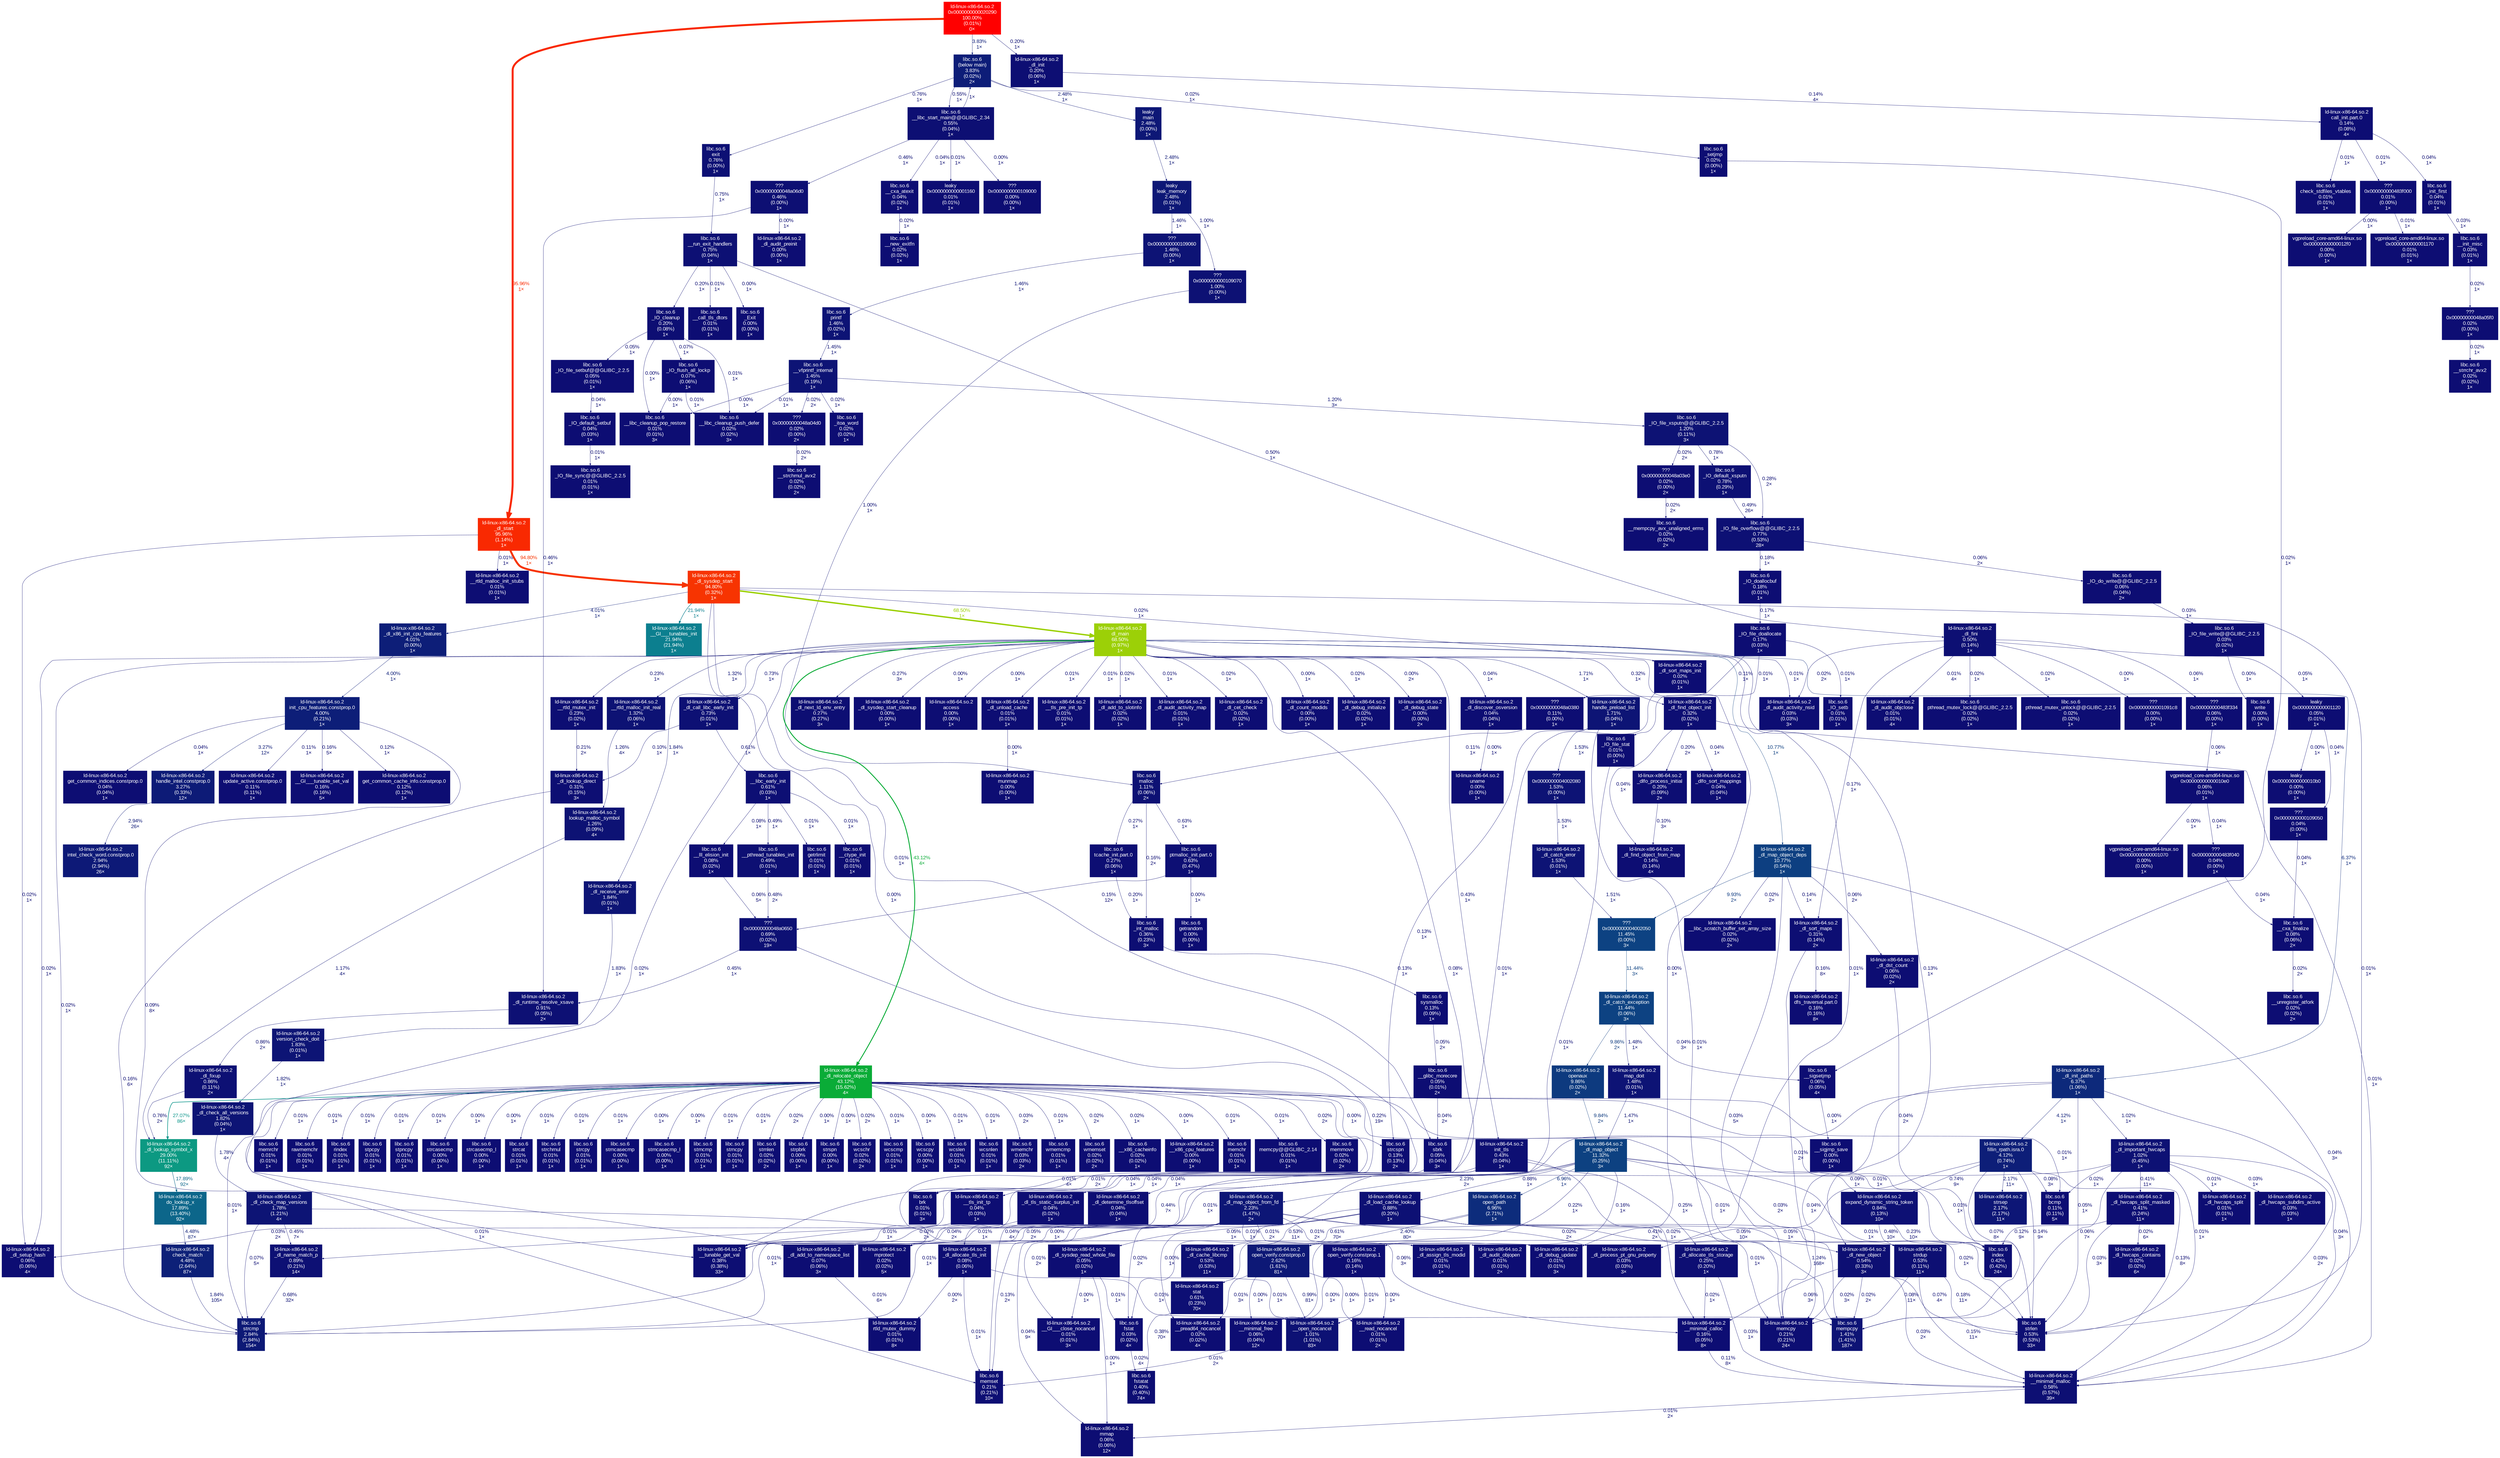 digraph {
	graph [fontname=Arial, nodesep=0.125, ranksep=0.25];
	node [fontcolor=white, fontname=Arial, height=0, shape=box, style=filled, width=0];
	edge [fontname=Arial];
	"(below main)" [color="#0d1d78", fontcolor="#ffffff", fontsize="10.00", label="libc.so.6\n(below main)\n3.83%\n(0.02%)\n2×"];
	"(below main)" -> "__libc_start_main@@GLIBC_2.34" [arrowsize="0.35", color="#0d0f73", fontcolor="#0d0f73", fontsize="10.00", label="0.55%\n1×", labeldistance="0.50", penwidth="0.50"];
	"(below main)" -> "_setjmp" [arrowsize="0.35", color="#0d0d73", fontcolor="#0d0d73", fontsize="10.00", label="0.02%\n1×", labeldistance="0.50", penwidth="0.50"];
	"(below main)" -> exit [arrowsize="0.35", color="#0d1074", fontcolor="#0d1074", fontsize="10.00", label="0.76%\n1×", labeldistance="0.50", penwidth="0.50"];
	"(below main)" -> main [arrowsize="0.35", color="#0d1776", fontcolor="#0d1776", fontsize="10.00", label="2.48%\n1×", labeldistance="0.50", penwidth="0.50"];
	"0x0000000000001070" [color="#0d0d73", fontcolor="#ffffff", fontsize="10.00", label="vgpreload_core-amd64-linux.so\n0x0000000000001070\n0.00%\n(0.00%)\n1×"];
	"0x00000000000010b0" [color="#0d0d73", fontcolor="#ffffff", fontsize="10.00", label="leaky\n0x00000000000010b0\n0.00%\n(0.00%)\n1×"];
	"0x00000000000010e0" [color="#0d0d73", fontcolor="#ffffff", fontsize="10.00", label="vgpreload_core-amd64-linux.so\n0x00000000000010e0\n0.06%\n(0.01%)\n1×"];
	"0x00000000000010e0" -> "0x0000000000001070" [arrowsize="0.35", color="#0d0d73", fontcolor="#0d0d73", fontsize="10.00", label="0.00%\n1×", labeldistance="0.50", penwidth="0.50"];
	"0x00000000000010e0" -> "0x000000000483f040" [arrowsize="0.35", color="#0d0d73", fontcolor="#0d0d73", fontsize="10.00", label="0.04%\n1×", labeldistance="0.50", penwidth="0.50"];
	"0x0000000000001120" [color="#0d0d73", fontcolor="#ffffff", fontsize="10.00", label="leaky\n0x0000000000001120\n0.05%\n(0.01%)\n1×"];
	"0x0000000000001120" -> "0x00000000000010b0" [arrowsize="0.35", color="#0d0d73", fontcolor="#0d0d73", fontsize="10.00", label="0.00%\n1×", labeldistance="0.50", penwidth="0.50"];
	"0x0000000000001120" -> "0x0000000000109050" [arrowsize="0.35", color="#0d0d73", fontcolor="#0d0d73", fontsize="10.00", label="0.04%\n1×", labeldistance="0.50", penwidth="0.50"];
	"0x0000000000001160" [color="#0d0d73", fontcolor="#ffffff", fontsize="10.00", label="leaky\n0x0000000000001160\n0.01%\n(0.01%)\n1×"];
	"0x0000000000001170" [color="#0d0d73", fontcolor="#ffffff", fontsize="10.00", label="vgpreload_core-amd64-linux.so\n0x0000000000001170\n0.01%\n(0.01%)\n1×"];
	"0x00000000000012f0" [color="#0d0d73", fontcolor="#ffffff", fontsize="10.00", label="vgpreload_core-amd64-linux.so\n0x00000000000012f0\n0.00%\n(0.00%)\n1×"];
	"0x0000000000020290" [color="#ff0000", fontcolor="#ffffff", fontsize="10.00", label="ld-linux-x86-64.so.2\n0x0000000000020290\n100.00%\n(0.01%)\n0×"];
	"0x0000000000020290" -> "(below main)" [arrowsize="0.35", color="#0d1d78", fontcolor="#0d1d78", fontsize="10.00", label="3.83%\n1×", labeldistance="0.50", penwidth="0.50"];
	"0x0000000000020290" -> "_dl_init" [arrowsize="0.35", color="#0d0e73", fontcolor="#0d0e73", fontsize="10.00", label="0.20%\n1×", labeldistance="0.50", penwidth="0.50"];
	"0x0000000000020290" -> "_dl_start" [arrowsize="0.98", color="#f92901", fontcolor="#f92901", fontsize="10.00", label="95.96%\n1×", labeldistance="3.84", penwidth="3.84"];
	"0x0000000000109000" [color="#0d0d73", fontcolor="#ffffff", fontsize="10.00", label="???\n0x0000000000109000\n0.00%\n(0.00%)\n1×"];
	"0x0000000000109050" [color="#0d0d73", fontcolor="#ffffff", fontsize="10.00", label="???\n0x0000000000109050\n0.04%\n(0.00%)\n1×"];
	"0x0000000000109050" -> "__cxa_finalize" [arrowsize="0.35", color="#0d0d73", fontcolor="#0d0d73", fontsize="10.00", label="0.04%\n1×", labeldistance="0.50", penwidth="0.50"];
	"0x0000000000109060" [color="#0d1375", fontcolor="#ffffff", fontsize="10.00", label="???\n0x0000000000109060\n1.46%\n(0.00%)\n1×"];
	"0x0000000000109060" -> printf [arrowsize="0.35", color="#0d1375", fontcolor="#0d1375", fontsize="10.00", label="1.46%\n1×", labeldistance="0.50", penwidth="0.50"];
	"0x0000000000109070" [color="#0d1174", fontcolor="#ffffff", fontsize="10.00", label="???\n0x0000000000109070\n1.00%\n(0.00%)\n1×"];
	"0x0000000000109070" -> malloc [arrowsize="0.35", color="#0d1174", fontcolor="#0d1174", fontsize="10.00", label="1.00%\n1×", labeldistance="0.50", penwidth="0.50"];
	"0x00000000001091c8" [color="#0d0d73", fontcolor="#ffffff", fontsize="10.00", label="???\n0x00000000001091c8\n0.00%\n(0.00%)\n1×"];
	"0x0000000004002050" [color="#0d4282", fontcolor="#ffffff", fontsize="10.00", label="???\n0x0000000004002050\n11.45%\n(0.00%)\n3×"];
	"0x0000000004002050" -> "_dl_catch_exception" [arrowsize="0.35", color="#0d4282", fontcolor="#0d4282", fontsize="10.00", label="11.44%\n3×", labeldistance="0.50", penwidth="0.50"];
	"0x0000000004002080" [color="#0d1375", fontcolor="#ffffff", fontsize="10.00", label="???\n0x0000000004002080\n1.53%\n(0.00%)\n1×"];
	"0x0000000004002080" -> "_dl_catch_error" [arrowsize="0.35", color="#0d1375", fontcolor="#0d1375", fontsize="10.00", label="1.53%\n1×", labeldistance="0.50", penwidth="0.50"];
	"0x000000000483f000" [color="#0d0d73", fontcolor="#ffffff", fontsize="10.00", label="???\n0x000000000483f000\n0.01%\n(0.00%)\n1×"];
	"0x000000000483f000" -> "0x0000000000001170" [arrowsize="0.35", color="#0d0d73", fontcolor="#0d0d73", fontsize="10.00", label="0.01%\n1×", labeldistance="0.50", penwidth="0.50"];
	"0x000000000483f000" -> "0x00000000000012f0" [arrowsize="0.35", color="#0d0d73", fontcolor="#0d0d73", fontsize="10.00", label="0.00%\n1×", labeldistance="0.50", penwidth="0.50"];
	"0x000000000483f040" [color="#0d0d73", fontcolor="#ffffff", fontsize="10.00", label="???\n0x000000000483f040\n0.04%\n(0.00%)\n1×"];
	"0x000000000483f040" -> "__cxa_finalize" [arrowsize="0.35", color="#0d0d73", fontcolor="#0d0d73", fontsize="10.00", label="0.04%\n1×", labeldistance="0.50", penwidth="0.50"];
	"0x000000000483f334" [color="#0d0d73", fontcolor="#ffffff", fontsize="10.00", label="???\n0x000000000483f334\n0.06%\n(0.00%)\n1×"];
	"0x000000000483f334" -> "0x00000000000010e0" [arrowsize="0.35", color="#0d0d73", fontcolor="#0d0d73", fontsize="10.00", label="0.06%\n1×", labeldistance="0.50", penwidth="0.50"];
	"0x00000000048a0380" [color="#0d0d73", fontcolor="#ffffff", fontsize="10.00", label="???\n0x00000000048a0380\n0.11%\n(0.00%)\n1×"];
	"0x00000000048a0380" -> malloc [arrowsize="0.35", color="#0d0d73", fontcolor="#0d0d73", fontsize="10.00", label="0.11%\n1×", labeldistance="0.50", penwidth="0.50"];
	"0x00000000048a03e0" [color="#0d0d73", fontcolor="#ffffff", fontsize="10.00", label="???\n0x00000000048a03e0\n0.02%\n(0.00%)\n2×"];
	"0x00000000048a03e0" -> "__mempcpy_avx_unaligned_erms" [arrowsize="0.35", color="#0d0d73", fontcolor="#0d0d73", fontsize="10.00", label="0.02%\n2×", labeldistance="0.50", penwidth="0.50"];
	"0x00000000048a04d0" [color="#0d0d73", fontcolor="#ffffff", fontsize="10.00", label="???\n0x00000000048a04d0\n0.02%\n(0.00%)\n2×"];
	"0x00000000048a04d0" -> "__strchrnul_avx2" [arrowsize="0.35", color="#0d0d73", fontcolor="#0d0d73", fontsize="10.00", label="0.02%\n2×", labeldistance="0.50", penwidth="0.50"];
	"0x00000000048a05f0" [color="#0d0d73", fontcolor="#ffffff", fontsize="10.00", label="???\n0x00000000048a05f0\n0.02%\n(0.00%)\n1×"];
	"0x00000000048a05f0" -> "__strrchr_avx2" [arrowsize="0.35", color="#0d0d73", fontcolor="#0d0d73", fontsize="10.00", label="0.02%\n1×", labeldistance="0.50", penwidth="0.50"];
	"0x00000000048a0650" [color="#0d1074", fontcolor="#ffffff", fontsize="10.00", label="???\n0x00000000048a0650\n0.69%\n(0.02%)\n19×"];
	"0x00000000048a0650" -> "__tunable_get_val" [arrowsize="0.35", color="#0d0e73", fontcolor="#0d0e73", fontsize="10.00", label="0.22%\n19×", labeldistance="0.50", penwidth="0.50"];
	"0x00000000048a0650" -> "_dl_runtime_resolve_xsave" [arrowsize="0.35", color="#0d0f73", fontcolor="#0d0f73", fontsize="10.00", label="0.45%\n1×", labeldistance="0.50", penwidth="0.50"];
	"0x00000000048a06d0" [color="#0d0f73", fontcolor="#ffffff", fontsize="10.00", label="???\n0x00000000048a06d0\n0.46%\n(0.00%)\n1×"];
	"0x00000000048a06d0" -> "_dl_audit_preinit" [arrowsize="0.35", color="#0d0d73", fontcolor="#0d0d73", fontsize="10.00", label="0.00%\n1×", labeldistance="0.50", penwidth="0.50"];
	"0x00000000048a06d0" -> "_dl_runtime_resolve_xsave" [arrowsize="0.35", color="#0d0f73", fontcolor="#0d0f73", fontsize="10.00", label="0.46%\n1×", labeldistance="0.50", penwidth="0.50"];
	"_Exit" [color="#0d0d73", fontcolor="#ffffff", fontsize="10.00", label="libc.so.6\n_Exit\n0.00%\n(0.00%)\n1×"];
	"_IO_cleanup" [color="#0d0e73", fontcolor="#ffffff", fontsize="10.00", label="libc.so.6\n_IO_cleanup\n0.20%\n(0.08%)\n1×"];
	"_IO_cleanup" -> "_IO_file_setbuf@@GLIBC_2.2.5" [arrowsize="0.35", color="#0d0d73", fontcolor="#0d0d73", fontsize="10.00", label="0.05%\n1×", labeldistance="0.50", penwidth="0.50"];
	"_IO_cleanup" -> "_IO_flush_all_lockp" [arrowsize="0.35", color="#0d0d73", fontcolor="#0d0d73", fontsize="10.00", label="0.07%\n1×", labeldistance="0.50", penwidth="0.50"];
	"_IO_cleanup" -> "__libc_cleanup_pop_restore" [arrowsize="0.35", color="#0d0d73", fontcolor="#0d0d73", fontsize="10.00", label="0.00%\n1×", labeldistance="0.50", penwidth="0.50"];
	"_IO_cleanup" -> "__libc_cleanup_push_defer" [arrowsize="0.35", color="#0d0d73", fontcolor="#0d0d73", fontsize="10.00", label="0.01%\n1×", labeldistance="0.50", penwidth="0.50"];
	"_IO_default_setbuf" [color="#0d0d73", fontcolor="#ffffff", fontsize="10.00", label="libc.so.6\n_IO_default_setbuf\n0.04%\n(0.03%)\n1×"];
	"_IO_default_setbuf" -> "_IO_file_sync@@GLIBC_2.2.5" [arrowsize="0.35", color="#0d0d73", fontcolor="#0d0d73", fontsize="10.00", label="0.01%\n1×", labeldistance="0.50", penwidth="0.50"];
	"_IO_default_xsputn" [color="#0d1074", fontcolor="#ffffff", fontsize="10.00", label="libc.so.6\n_IO_default_xsputn\n0.78%\n(0.29%)\n1×"];
	"_IO_default_xsputn" -> "_IO_file_overflow@@GLIBC_2.2.5" [arrowsize="0.35", color="#0d0f73", fontcolor="#0d0f73", fontsize="10.00", label="0.49%\n26×", labeldistance="0.50", penwidth="0.50"];
	"_IO_do_write@@GLIBC_2.2.5" [color="#0d0d73", fontcolor="#ffffff", fontsize="10.00", label="libc.so.6\n_IO_do_write@@GLIBC_2.2.5\n0.06%\n(0.04%)\n2×"];
	"_IO_do_write@@GLIBC_2.2.5" -> "_IO_file_write@@GLIBC_2.2.5" [arrowsize="0.35", color="#0d0d73", fontcolor="#0d0d73", fontsize="10.00", label="0.03%\n1×", labeldistance="0.50", penwidth="0.50"];
	"_IO_doallocbuf" [color="#0d0d73", fontcolor="#ffffff", fontsize="10.00", label="libc.so.6\n_IO_doallocbuf\n0.18%\n(0.01%)\n1×"];
	"_IO_doallocbuf" -> "_IO_file_doallocate" [arrowsize="0.35", color="#0d0d73", fontcolor="#0d0d73", fontsize="10.00", label="0.17%\n1×", labeldistance="0.50", penwidth="0.50"];
	"_IO_file_doallocate" [color="#0d0d73", fontcolor="#ffffff", fontsize="10.00", label="libc.so.6\n_IO_file_doallocate\n0.17%\n(0.03%)\n1×"];
	"_IO_file_doallocate" -> "0x00000000048a0380" [arrowsize="0.35", color="#0d0d73", fontcolor="#0d0d73", fontsize="10.00", label="0.11%\n1×", labeldistance="0.50", penwidth="0.50"];
	"_IO_file_doallocate" -> "_IO_file_stat" [arrowsize="0.35", color="#0d0d73", fontcolor="#0d0d73", fontsize="10.00", label="0.01%\n1×", labeldistance="0.50", penwidth="0.50"];
	"_IO_file_doallocate" -> "_IO_setb" [arrowsize="0.35", color="#0d0d73", fontcolor="#0d0d73", fontsize="10.00", label="0.01%\n1×", labeldistance="0.50", penwidth="0.50"];
	"_IO_file_overflow@@GLIBC_2.2.5" [color="#0d1074", fontcolor="#ffffff", fontsize="10.00", label="libc.so.6\n_IO_file_overflow@@GLIBC_2.2.5\n0.77%\n(0.53%)\n28×"];
	"_IO_file_overflow@@GLIBC_2.2.5" -> "_IO_do_write@@GLIBC_2.2.5" [arrowsize="0.35", color="#0d0d73", fontcolor="#0d0d73", fontsize="10.00", label="0.06%\n2×", labeldistance="0.50", penwidth="0.50"];
	"_IO_file_overflow@@GLIBC_2.2.5" -> "_IO_doallocbuf" [arrowsize="0.35", color="#0d0d73", fontcolor="#0d0d73", fontsize="10.00", label="0.18%\n1×", labeldistance="0.50", penwidth="0.50"];
	"_IO_file_setbuf@@GLIBC_2.2.5" [color="#0d0d73", fontcolor="#ffffff", fontsize="10.00", label="libc.so.6\n_IO_file_setbuf@@GLIBC_2.2.5\n0.05%\n(0.01%)\n1×"];
	"_IO_file_setbuf@@GLIBC_2.2.5" -> "_IO_default_setbuf" [arrowsize="0.35", color="#0d0d73", fontcolor="#0d0d73", fontsize="10.00", label="0.04%\n1×", labeldistance="0.50", penwidth="0.50"];
	"_IO_file_stat" [color="#0d0d73", fontcolor="#ffffff", fontsize="10.00", label="libc.so.6\n_IO_file_stat\n0.01%\n(0.00%)\n1×"];
	"_IO_file_stat" -> fstat [arrowsize="0.35", color="#0d0d73", fontcolor="#0d0d73", fontsize="10.00", label="0.01%\n1×", labeldistance="0.50", penwidth="0.50"];
	"_IO_file_sync@@GLIBC_2.2.5" [color="#0d0d73", fontcolor="#ffffff", fontsize="10.00", label="libc.so.6\n_IO_file_sync@@GLIBC_2.2.5\n0.01%\n(0.01%)\n1×"];
	"_IO_file_write@@GLIBC_2.2.5" [color="#0d0d73", fontcolor="#ffffff", fontsize="10.00", label="libc.so.6\n_IO_file_write@@GLIBC_2.2.5\n0.03%\n(0.02%)\n1×"];
	"_IO_file_write@@GLIBC_2.2.5" -> write [arrowsize="0.35", color="#0d0d73", fontcolor="#0d0d73", fontsize="10.00", label="0.00%\n1×", labeldistance="0.50", penwidth="0.50"];
	"_IO_file_xsputn@@GLIBC_2.2.5" [color="#0d1274", fontcolor="#ffffff", fontsize="10.00", label="libc.so.6\n_IO_file_xsputn@@GLIBC_2.2.5\n1.20%\n(0.11%)\n3×"];
	"_IO_file_xsputn@@GLIBC_2.2.5" -> "0x00000000048a03e0" [arrowsize="0.35", color="#0d0d73", fontcolor="#0d0d73", fontsize="10.00", label="0.02%\n2×", labeldistance="0.50", penwidth="0.50"];
	"_IO_file_xsputn@@GLIBC_2.2.5" -> "_IO_default_xsputn" [arrowsize="0.35", color="#0d1074", fontcolor="#0d1074", fontsize="10.00", label="0.78%\n1×", labeldistance="0.50", penwidth="0.50"];
	"_IO_file_xsputn@@GLIBC_2.2.5" -> "_IO_file_overflow@@GLIBC_2.2.5" [arrowsize="0.35", color="#0d0e73", fontcolor="#0d0e73", fontsize="10.00", label="0.28%\n2×", labeldistance="0.50", penwidth="0.50"];
	"_IO_flush_all_lockp" [color="#0d0d73", fontcolor="#ffffff", fontsize="10.00", label="libc.so.6\n_IO_flush_all_lockp\n0.07%\n(0.06%)\n1×"];
	"_IO_flush_all_lockp" -> "__libc_cleanup_pop_restore" [arrowsize="0.35", color="#0d0d73", fontcolor="#0d0d73", fontsize="10.00", label="0.00%\n1×", labeldistance="0.50", penwidth="0.50"];
	"_IO_flush_all_lockp" -> "__libc_cleanup_push_defer" [arrowsize="0.35", color="#0d0d73", fontcolor="#0d0d73", fontsize="10.00", label="0.01%\n1×", labeldistance="0.50", penwidth="0.50"];
	"_IO_setb" [color="#0d0d73", fontcolor="#ffffff", fontsize="10.00", label="libc.so.6\n_IO_setb\n0.01%\n(0.01%)\n1×"];
	"__GI___close_nocancel" [color="#0d0d73", fontcolor="#ffffff", fontsize="10.00", label="ld-linux-x86-64.so.2\n__GI___close_nocancel\n0.01%\n(0.01%)\n3×"];
	"__GI___tunable_set_val" [color="#0d0d73", fontcolor="#ffffff", fontsize="10.00", label="ld-linux-x86-64.so.2\n__GI___tunable_set_val\n0.16%\n(0.16%)\n5×"];
	"__GI___tunables_init" [color="#0c7f8f", fontcolor="#ffffff", fontsize="10.00", label="ld-linux-x86-64.so.2\n__GI___tunables_init\n21.94%\n(21.94%)\n1×"];
	"__call_tls_dtors" [color="#0d0d73", fontcolor="#ffffff", fontsize="10.00", label="libc.so.6\n__call_tls_dtors\n0.01%\n(0.01%)\n1×"];
	"__ctype_init" [color="#0d0d73", fontcolor="#ffffff", fontsize="10.00", label="libc.so.6\n__ctype_init\n0.01%\n(0.01%)\n1×"];
	"__cxa_atexit" [color="#0d0d73", fontcolor="#ffffff", fontsize="10.00", label="libc.so.6\n__cxa_atexit\n0.04%\n(0.02%)\n1×"];
	"__cxa_atexit" -> "__new_exitfn" [arrowsize="0.35", color="#0d0d73", fontcolor="#0d0d73", fontsize="10.00", label="0.02%\n1×", labeldistance="0.50", penwidth="0.50"];
	"__cxa_finalize" [color="#0d0d73", fontcolor="#ffffff", fontsize="10.00", label="libc.so.6\n__cxa_finalize\n0.08%\n(0.06%)\n2×"];
	"__cxa_finalize" -> "__unregister_atfork" [arrowsize="0.35", color="#0d0d73", fontcolor="#0d0d73", fontsize="10.00", label="0.02%\n2×", labeldistance="0.50", penwidth="0.50"];
	"__glibc_morecore" [color="#0d0d73", fontcolor="#ffffff", fontsize="10.00", label="libc.so.6\n__glibc_morecore\n0.05%\n(0.01%)\n2×"];
	"__glibc_morecore" -> sbrk [arrowsize="0.35", color="#0d0d73", fontcolor="#0d0d73", fontsize="10.00", label="0.04%\n2×", labeldistance="0.50", penwidth="0.50"];
	"__init_misc" [color="#0d0d73", fontcolor="#ffffff", fontsize="10.00", label="libc.so.6\n__init_misc\n0.03%\n(0.01%)\n1×"];
	"__init_misc" -> "0x00000000048a05f0" [arrowsize="0.35", color="#0d0d73", fontcolor="#0d0d73", fontsize="10.00", label="0.02%\n1×", labeldistance="0.50", penwidth="0.50"];
	"__libc_cleanup_pop_restore" [color="#0d0d73", fontcolor="#ffffff", fontsize="10.00", label="libc.so.6\n__libc_cleanup_pop_restore\n0.01%\n(0.01%)\n3×"];
	"__libc_cleanup_push_defer" [color="#0d0d73", fontcolor="#ffffff", fontsize="10.00", label="libc.so.6\n__libc_cleanup_push_defer\n0.02%\n(0.02%)\n3×"];
	"__libc_early_init" [color="#0d0f74", fontcolor="#ffffff", fontsize="10.00", label="libc.so.6\n__libc_early_init\n0.61%\n(0.03%)\n1×"];
	"__libc_early_init" -> "__ctype_init" [arrowsize="0.35", color="#0d0d73", fontcolor="#0d0d73", fontsize="10.00", label="0.01%\n1×", labeldistance="0.50", penwidth="0.50"];
	"__libc_early_init" -> "__lll_elision_init" [arrowsize="0.35", color="#0d0d73", fontcolor="#0d0d73", fontsize="10.00", label="0.08%\n1×", labeldistance="0.50", penwidth="0.50"];
	"__libc_early_init" -> "__pthread_tunables_init" [arrowsize="0.35", color="#0d0f73", fontcolor="#0d0f73", fontsize="10.00", label="0.49%\n1×", labeldistance="0.50", penwidth="0.50"];
	"__libc_early_init" -> getrlimit [arrowsize="0.35", color="#0d0d73", fontcolor="#0d0d73", fontsize="10.00", label="0.01%\n1×", labeldistance="0.50", penwidth="0.50"];
	"__libc_scratch_buffer_set_array_size" [color="#0d0d73", fontcolor="#ffffff", fontsize="10.00", label="ld-linux-x86-64.so.2\n__libc_scratch_buffer_set_array_size\n0.02%\n(0.02%)\n2×"];
	"__libc_start_main@@GLIBC_2.34" [color="#0d0f73", fontcolor="#ffffff", fontsize="10.00", label="libc.so.6\n__libc_start_main@@GLIBC_2.34\n0.55%\n(0.04%)\n1×"];
	"__libc_start_main@@GLIBC_2.34" -> "(below main)" [arrowsize="0.35", color="#0d0f73", fontcolor="#0d0f73", fontsize="10.00", label="1×", labeldistance="0.50", penwidth="0.50"];
	"__libc_start_main@@GLIBC_2.34" -> "0x0000000000001160" [arrowsize="0.35", color="#0d0d73", fontcolor="#0d0d73", fontsize="10.00", label="0.01%\n1×", labeldistance="0.50", penwidth="0.50"];
	"__libc_start_main@@GLIBC_2.34" -> "0x0000000000109000" [arrowsize="0.35", color="#0d0d73", fontcolor="#0d0d73", fontsize="10.00", label="0.00%\n1×", labeldistance="0.50", penwidth="0.50"];
	"__libc_start_main@@GLIBC_2.34" -> "0x00000000048a06d0" [arrowsize="0.35", color="#0d0f73", fontcolor="#0d0f73", fontsize="10.00", label="0.46%\n1×", labeldistance="0.50", penwidth="0.50"];
	"__libc_start_main@@GLIBC_2.34" -> "__cxa_atexit" [arrowsize="0.35", color="#0d0d73", fontcolor="#0d0d73", fontsize="10.00", label="0.04%\n1×", labeldistance="0.50", penwidth="0.50"];
	"__lll_elision_init" [color="#0d0d73", fontcolor="#ffffff", fontsize="10.00", label="libc.so.6\n__lll_elision_init\n0.08%\n(0.02%)\n1×"];
	"__lll_elision_init" -> "0x00000000048a0650" [arrowsize="0.35", color="#0d0d73", fontcolor="#0d0d73", fontsize="10.00", label="0.06%\n5×", labeldistance="0.50", penwidth="0.50"];
	"__mempcpy_avx_unaligned_erms" [color="#0d0d73", fontcolor="#ffffff", fontsize="10.00", label="libc.so.6\n__mempcpy_avx_unaligned_erms\n0.02%\n(0.02%)\n2×"];
	"__minimal_calloc" [color="#0d0d73", fontcolor="#ffffff", fontsize="10.00", label="ld-linux-x86-64.so.2\n__minimal_calloc\n0.16%\n(0.05%)\n8×"];
	"__minimal_calloc" -> "__minimal_malloc" [arrowsize="0.35", color="#0d0d73", fontcolor="#0d0d73", fontsize="10.00", label="0.11%\n8×", labeldistance="0.50", penwidth="0.50"];
	"__minimal_free" [color="#0d0d73", fontcolor="#ffffff", fontsize="10.00", label="ld-linux-x86-64.so.2\n__minimal_free\n0.06%\n(0.04%)\n12×"];
	"__minimal_free" -> memset [arrowsize="0.35", color="#0d0d73", fontcolor="#0d0d73", fontsize="10.00", label="0.01%\n2×", labeldistance="0.50", penwidth="0.50"];
	"__minimal_malloc" [color="#0d0f73", fontcolor="#ffffff", fontsize="10.00", label="ld-linux-x86-64.so.2\n__minimal_malloc\n0.58%\n(0.57%)\n39×"];
	"__minimal_malloc" -> mmap [arrowsize="0.35", color="#0d0d73", fontcolor="#0d0d73", fontsize="10.00", label="0.01%\n2×", labeldistance="0.50", penwidth="0.50"];
	"__new_exitfn" [color="#0d0d73", fontcolor="#ffffff", fontsize="10.00", label="libc.so.6\n__new_exitfn\n0.02%\n(0.02%)\n1×"];
	"__open_nocancel" [color="#0d1174", fontcolor="#ffffff", fontsize="10.00", label="ld-linux-x86-64.so.2\n__open_nocancel\n1.01%\n(1.01%)\n83×"];
	"__pread64_nocancel" [color="#0d0d73", fontcolor="#ffffff", fontsize="10.00", label="ld-linux-x86-64.so.2\n__pread64_nocancel\n0.02%\n(0.02%)\n4×"];
	"__pthread_tunables_init" [color="#0d0f73", fontcolor="#ffffff", fontsize="10.00", label="libc.so.6\n__pthread_tunables_init\n0.49%\n(0.01%)\n1×"];
	"__pthread_tunables_init" -> "0x00000000048a0650" [arrowsize="0.35", color="#0d0f73", fontcolor="#0d0f73", fontsize="10.00", label="0.48%\n2×", labeldistance="0.50", penwidth="0.50"];
	"__read_nocancel" [color="#0d0d73", fontcolor="#ffffff", fontsize="10.00", label="ld-linux-x86-64.so.2\n__read_nocancel\n0.01%\n(0.01%)\n2×"];
	"__rtld_malloc_init_real" [color="#0d1274", fontcolor="#ffffff", fontsize="10.00", label="ld-linux-x86-64.so.2\n__rtld_malloc_init_real\n1.32%\n(0.06%)\n1×"];
	"__rtld_malloc_init_real" -> "lookup_malloc_symbol" [arrowsize="0.35", color="#0d1274", fontcolor="#0d1274", fontsize="10.00", label="1.26%\n4×", labeldistance="0.50", penwidth="0.50"];
	"__rtld_malloc_init_stubs" [color="#0d0d73", fontcolor="#ffffff", fontsize="10.00", label="ld-linux-x86-64.so.2\n__rtld_malloc_init_stubs\n0.01%\n(0.01%)\n1×"];
	"__rtld_mutex_init" [color="#0d0e73", fontcolor="#ffffff", fontsize="10.00", label="ld-linux-x86-64.so.2\n__rtld_mutex_init\n0.23%\n(0.02%)\n1×"];
	"__rtld_mutex_init" -> "_dl_lookup_direct" [arrowsize="0.35", color="#0d0e73", fontcolor="#0d0e73", fontsize="10.00", label="0.21%\n2×", labeldistance="0.50", penwidth="0.50"];
	"__run_exit_handlers" [color="#0d1074", fontcolor="#ffffff", fontsize="10.00", label="libc.so.6\n__run_exit_handlers\n0.75%\n(0.04%)\n1×"];
	"__run_exit_handlers" -> "_Exit" [arrowsize="0.35", color="#0d0d73", fontcolor="#0d0d73", fontsize="10.00", label="0.00%\n1×", labeldistance="0.50", penwidth="0.50"];
	"__run_exit_handlers" -> "_IO_cleanup" [arrowsize="0.35", color="#0d0e73", fontcolor="#0d0e73", fontsize="10.00", label="0.20%\n1×", labeldistance="0.50", penwidth="0.50"];
	"__run_exit_handlers" -> "__call_tls_dtors" [arrowsize="0.35", color="#0d0d73", fontcolor="#0d0d73", fontsize="10.00", label="0.01%\n1×", labeldistance="0.50", penwidth="0.50"];
	"__run_exit_handlers" -> "_dl_fini" [arrowsize="0.35", color="#0d0f73", fontcolor="#0d0f73", fontsize="10.00", label="0.50%\n1×", labeldistance="0.50", penwidth="0.50"];
	"__sigjmp_save" [color="#0d0d73", fontcolor="#ffffff", fontsize="10.00", label="libc.so.6\n__sigjmp_save\n0.00%\n(0.00%)\n1×"];
	"__sigsetjmp" [color="#0d0d73", fontcolor="#ffffff", fontsize="10.00", label="libc.so.6\n__sigsetjmp\n0.06%\n(0.05%)\n4×"];
	"__sigsetjmp" -> "__sigjmp_save" [arrowsize="0.35", color="#0d0d73", fontcolor="#0d0d73", fontsize="10.00", label="0.00%\n1×", labeldistance="0.50", penwidth="0.50"];
	"__strchrnul_avx2" [color="#0d0d73", fontcolor="#ffffff", fontsize="10.00", label="libc.so.6\n__strchrnul_avx2\n0.02%\n(0.02%)\n2×"];
	"__strrchr_avx2" [color="#0d0d73", fontcolor="#ffffff", fontsize="10.00", label="libc.so.6\n__strrchr_avx2\n0.02%\n(0.02%)\n1×"];
	"__tls_init_tp" [color="#0d0d73", fontcolor="#ffffff", fontsize="10.00", label="ld-linux-x86-64.so.2\n__tls_init_tp\n0.04%\n(0.03%)\n1×"];
	"__tls_init_tp" -> "__tunable_get_val" [arrowsize="0.35", color="#0d0d73", fontcolor="#0d0d73", fontsize="10.00", label="0.01%\n1×", labeldistance="0.50", penwidth="0.50"];
	"__tls_pre_init_tp" [color="#0d0d73", fontcolor="#ffffff", fontsize="10.00", label="ld-linux-x86-64.so.2\n__tls_pre_init_tp\n0.01%\n(0.01%)\n1×"];
	"__tunable_get_val" [color="#0d0e73", fontcolor="#ffffff", fontsize="10.00", label="ld-linux-x86-64.so.2\n__tunable_get_val\n0.38%\n(0.38%)\n33×"];
	"__unregister_atfork" [color="#0d0d73", fontcolor="#ffffff", fontsize="10.00", label="libc.so.6\n__unregister_atfork\n0.02%\n(0.02%)\n2×"];
	"__vfprintf_internal" [color="#0d1375", fontcolor="#ffffff", fontsize="10.00", label="libc.so.6\n__vfprintf_internal\n1.45%\n(0.19%)\n1×"];
	"__vfprintf_internal" -> "0x00000000048a04d0" [arrowsize="0.35", color="#0d0d73", fontcolor="#0d0d73", fontsize="10.00", label="0.02%\n2×", labeldistance="0.50", penwidth="0.50"];
	"__vfprintf_internal" -> "_IO_file_xsputn@@GLIBC_2.2.5" [arrowsize="0.35", color="#0d1274", fontcolor="#0d1274", fontsize="10.00", label="1.20%\n3×", labeldistance="0.50", penwidth="0.50"];
	"__vfprintf_internal" -> "__libc_cleanup_pop_restore" [arrowsize="0.35", color="#0d0d73", fontcolor="#0d0d73", fontsize="10.00", label="0.00%\n1×", labeldistance="0.50", penwidth="0.50"];
	"__vfprintf_internal" -> "__libc_cleanup_push_defer" [arrowsize="0.35", color="#0d0d73", fontcolor="#0d0d73", fontsize="10.00", label="0.01%\n1×", labeldistance="0.50", penwidth="0.50"];
	"__vfprintf_internal" -> "_itoa_word" [arrowsize="0.35", color="#0d0d73", fontcolor="#0d0d73", fontsize="10.00", label="0.02%\n1×", labeldistance="0.50", penwidth="0.50"];
	"__x86_cacheinfo" [color="#0d0d73", fontcolor="#ffffff", fontsize="10.00", label="libc.so.6\n__x86_cacheinfo\n0.02%\n(0.02%)\n1×"];
	"__x86_cpu_features" [color="#0d0d73", fontcolor="#ffffff", fontsize="10.00", label="ld-linux-x86-64.so.2\n__x86_cpu_features\n0.00%\n(0.00%)\n1×"];
	"_dl_add_to_namespace_list" [color="#0d0d73", fontcolor="#ffffff", fontsize="10.00", label="ld-linux-x86-64.so.2\n_dl_add_to_namespace_list\n0.07%\n(0.06%)\n3×"];
	"_dl_add_to_namespace_list" -> "rtld_mutex_dummy" [arrowsize="0.35", color="#0d0d73", fontcolor="#0d0d73", fontsize="10.00", label="0.01%\n6×", labeldistance="0.50", penwidth="0.50"];
	"_dl_add_to_slotinfo" [color="#0d0d73", fontcolor="#ffffff", fontsize="10.00", label="ld-linux-x86-64.so.2\n_dl_add_to_slotinfo\n0.02%\n(0.02%)\n1×"];
	"_dl_allocate_tls_init" [color="#0d0d73", fontcolor="#ffffff", fontsize="10.00", label="ld-linux-x86-64.so.2\n_dl_allocate_tls_init\n0.08%\n(0.06%)\n1×"];
	"_dl_allocate_tls_init" -> mempcpy [arrowsize="0.35", color="#0d0d73", fontcolor="#0d0d73", fontsize="10.00", label="0.01%\n1×", labeldistance="0.50", penwidth="0.50"];
	"_dl_allocate_tls_init" -> memset [arrowsize="0.35", color="#0d0d73", fontcolor="#0d0d73", fontsize="10.00", label="0.01%\n1×", labeldistance="0.50", penwidth="0.50"];
	"_dl_allocate_tls_init" -> "rtld_mutex_dummy" [arrowsize="0.35", color="#0d0d73", fontcolor="#0d0d73", fontsize="10.00", label="0.00%\n2×", labeldistance="0.50", penwidth="0.50"];
	"_dl_allocate_tls_storage" [color="#0d0e73", fontcolor="#ffffff", fontsize="10.00", label="ld-linux-x86-64.so.2\n_dl_allocate_tls_storage\n0.25%\n(0.20%)\n1×"];
	"_dl_allocate_tls_storage" -> "__minimal_calloc" [arrowsize="0.35", color="#0d0d73", fontcolor="#0d0d73", fontsize="10.00", label="0.02%\n1×", labeldistance="0.50", penwidth="0.50"];
	"_dl_allocate_tls_storage" -> "__minimal_malloc" [arrowsize="0.35", color="#0d0d73", fontcolor="#0d0d73", fontsize="10.00", label="0.03%\n1×", labeldistance="0.50", penwidth="0.50"];
	"_dl_assign_tls_modid" [color="#0d0d73", fontcolor="#ffffff", fontsize="10.00", label="ld-linux-x86-64.so.2\n_dl_assign_tls_modid\n0.01%\n(0.01%)\n1×"];
	"_dl_audit_activity_map" [color="#0d0d73", fontcolor="#ffffff", fontsize="10.00", label="ld-linux-x86-64.so.2\n_dl_audit_activity_map\n0.01%\n(0.01%)\n1×"];
	"_dl_audit_activity_nsid" [color="#0d0d73", fontcolor="#ffffff", fontsize="10.00", label="ld-linux-x86-64.so.2\n_dl_audit_activity_nsid\n0.03%\n(0.03%)\n3×"];
	"_dl_audit_objclose" [color="#0d0d73", fontcolor="#ffffff", fontsize="10.00", label="ld-linux-x86-64.so.2\n_dl_audit_objclose\n0.01%\n(0.01%)\n4×"];
	"_dl_audit_objopen" [color="#0d0d73", fontcolor="#ffffff", fontsize="10.00", label="ld-linux-x86-64.so.2\n_dl_audit_objopen\n0.01%\n(0.01%)\n2×"];
	"_dl_audit_preinit" [color="#0d0d73", fontcolor="#ffffff", fontsize="10.00", label="ld-linux-x86-64.so.2\n_dl_audit_preinit\n0.00%\n(0.00%)\n1×"];
	"_dl_cache_libcmp" [color="#0d0f73", fontcolor="#ffffff", fontsize="10.00", label="ld-linux-x86-64.so.2\n_dl_cache_libcmp\n0.53%\n(0.53%)\n11×"];
	"_dl_call_libc_early_init" [color="#0d1074", fontcolor="#ffffff", fontsize="10.00", label="ld-linux-x86-64.so.2\n_dl_call_libc_early_init\n0.73%\n(0.01%)\n1×"];
	"_dl_call_libc_early_init" -> "__libc_early_init" [arrowsize="0.35", color="#0d0f74", fontcolor="#0d0f74", fontsize="10.00", label="0.61%\n1×", labeldistance="0.50", penwidth="0.50"];
	"_dl_call_libc_early_init" -> "_dl_lookup_direct" [arrowsize="0.35", color="#0d0d73", fontcolor="#0d0d73", fontsize="10.00", label="0.10%\n1×", labeldistance="0.50", penwidth="0.50"];
	"_dl_catch_error" [color="#0d1375", fontcolor="#ffffff", fontsize="10.00", label="ld-linux-x86-64.so.2\n_dl_catch_error\n1.53%\n(0.01%)\n1×"];
	"_dl_catch_error" -> "0x0000000004002050" [arrowsize="0.35", color="#0d1375", fontcolor="#0d1375", fontsize="10.00", label="1.51%\n1×", labeldistance="0.50", penwidth="0.50"];
	"_dl_catch_exception" [color="#0d4282", fontcolor="#ffffff", fontsize="10.00", label="ld-linux-x86-64.so.2\n_dl_catch_exception\n11.44%\n(0.06%)\n3×"];
	"_dl_catch_exception" -> "__sigsetjmp" [arrowsize="0.35", color="#0d0d73", fontcolor="#0d0d73", fontsize="10.00", label="0.04%\n3×", labeldistance="0.50", penwidth="0.50"];
	"_dl_catch_exception" -> "map_doit" [arrowsize="0.35", color="#0d1375", fontcolor="#0d1375", fontsize="10.00", label="1.48%\n1×", labeldistance="0.50", penwidth="0.50"];
	"_dl_catch_exception" -> openaux [arrowsize="0.35", color="#0d3a7f", fontcolor="#0d3a7f", fontsize="10.00", label="9.86%\n2×", labeldistance="0.50", penwidth="0.50"];
	"_dl_cet_check" [color="#0d0d73", fontcolor="#ffffff", fontsize="10.00", label="ld-linux-x86-64.so.2\n_dl_cet_check\n0.02%\n(0.02%)\n1×"];
	"_dl_check_all_versions" [color="#0d1475", fontcolor="#ffffff", fontsize="10.00", label="ld-linux-x86-64.so.2\n_dl_check_all_versions\n1.82%\n(0.04%)\n1×"];
	"_dl_check_all_versions" -> "_dl_check_map_versions" [arrowsize="0.35", color="#0d1475", fontcolor="#0d1475", fontsize="10.00", label="1.78%\n4×", labeldistance="0.50", penwidth="0.50"];
	"_dl_check_map_versions" [color="#0d1475", fontcolor="#ffffff", fontsize="10.00", label="ld-linux-x86-64.so.2\n_dl_check_map_versions\n1.78%\n(1.21%)\n4×"];
	"_dl_check_map_versions" -> "__minimal_calloc" [arrowsize="0.35", color="#0d0d73", fontcolor="#0d0d73", fontsize="10.00", label="0.06%\n3×", labeldistance="0.50", penwidth="0.50"];
	"_dl_check_map_versions" -> "_dl_name_match_p" [arrowsize="0.35", color="#0d0f73", fontcolor="#0d0f73", fontsize="10.00", label="0.45%\n7×", labeldistance="0.50", penwidth="0.50"];
	"_dl_check_map_versions" -> strcmp [arrowsize="0.35", color="#0d0d73", fontcolor="#0d0d73", fontsize="10.00", label="0.07%\n5×", labeldistance="0.50", penwidth="0.50"];
	"_dl_count_modids" [color="#0d0d73", fontcolor="#ffffff", fontsize="10.00", label="ld-linux-x86-64.so.2\n_dl_count_modids\n0.00%\n(0.00%)\n1×"];
	"_dl_debug_initialize" [color="#0d0d73", fontcolor="#ffffff", fontsize="10.00", label="ld-linux-x86-64.so.2\n_dl_debug_initialize\n0.02%\n(0.02%)\n1×"];
	"_dl_debug_state" [color="#0d0d73", fontcolor="#ffffff", fontsize="10.00", label="ld-linux-x86-64.so.2\n_dl_debug_state\n0.00%\n(0.00%)\n2×"];
	"_dl_debug_update" [color="#0d0d73", fontcolor="#ffffff", fontsize="10.00", label="ld-linux-x86-64.so.2\n_dl_debug_update\n0.01%\n(0.01%)\n3×"];
	"_dl_determine_tlsoffset" [color="#0d0d73", fontcolor="#ffffff", fontsize="10.00", label="ld-linux-x86-64.so.2\n_dl_determine_tlsoffset\n0.04%\n(0.04%)\n1×"];
	"_dl_discover_osversion" [color="#0d0d73", fontcolor="#ffffff", fontsize="10.00", label="ld-linux-x86-64.so.2\n_dl_discover_osversion\n0.04%\n(0.04%)\n1×"];
	"_dl_discover_osversion" -> uname [arrowsize="0.35", color="#0d0d73", fontcolor="#0d0d73", fontsize="10.00", label="0.00%\n1×", labeldistance="0.50", penwidth="0.50"];
	"_dl_dst_count" [color="#0d0d73", fontcolor="#ffffff", fontsize="10.00", label="ld-linux-x86-64.so.2\n_dl_dst_count\n0.06%\n(0.02%)\n2×"];
	"_dl_dst_count" -> index [arrowsize="0.35", color="#0d0d73", fontcolor="#0d0d73", fontsize="10.00", label="0.04%\n2×", labeldistance="0.50", penwidth="0.50"];
	"_dl_find_object_from_map" [color="#0d0d73", fontcolor="#ffffff", fontsize="10.00", label="ld-linux-x86-64.so.2\n_dl_find_object_from_map\n0.14%\n(0.14%)\n4×"];
	"_dl_find_object_init" [color="#0d0e73", fontcolor="#ffffff", fontsize="10.00", label="ld-linux-x86-64.so.2\n_dl_find_object_init\n0.32%\n(0.02%)\n1×"];
	"_dl_find_object_init" -> "__minimal_malloc" [arrowsize="0.35", color="#0d0d73", fontcolor="#0d0d73", fontsize="10.00", label="0.01%\n1×", labeldistance="0.50", penwidth="0.50"];
	"_dl_find_object_init" -> "_dl_find_object_from_map" [arrowsize="0.35", color="#0d0d73", fontcolor="#0d0d73", fontsize="10.00", label="0.04%\n1×", labeldistance="0.50", penwidth="0.50"];
	"_dl_find_object_init" -> "_dlfo_process_initial" [arrowsize="0.35", color="#0d0e73", fontcolor="#0d0e73", fontsize="10.00", label="0.20%\n2×", labeldistance="0.50", penwidth="0.50"];
	"_dl_find_object_init" -> "_dlfo_sort_mappings" [arrowsize="0.35", color="#0d0d73", fontcolor="#0d0d73", fontsize="10.00", label="0.04%\n1×", labeldistance="0.50", penwidth="0.50"];
	"_dl_fini" [color="#0d0f73", fontcolor="#ffffff", fontsize="10.00", label="ld-linux-x86-64.so.2\n_dl_fini\n0.50%\n(0.14%)\n1×"];
	"_dl_fini" -> "0x0000000000001120" [arrowsize="0.35", color="#0d0d73", fontcolor="#0d0d73", fontsize="10.00", label="0.05%\n1×", labeldistance="0.50", penwidth="0.50"];
	"_dl_fini" -> "0x00000000001091c8" [arrowsize="0.35", color="#0d0d73", fontcolor="#0d0d73", fontsize="10.00", label="0.00%\n1×", labeldistance="0.50", penwidth="0.50"];
	"_dl_fini" -> "0x000000000483f334" [arrowsize="0.35", color="#0d0d73", fontcolor="#0d0d73", fontsize="10.00", label="0.06%\n1×", labeldistance="0.50", penwidth="0.50"];
	"_dl_fini" -> "_dl_audit_activity_nsid" [arrowsize="0.35", color="#0d0d73", fontcolor="#0d0d73", fontsize="10.00", label="0.02%\n2×", labeldistance="0.50", penwidth="0.50"];
	"_dl_fini" -> "_dl_audit_objclose" [arrowsize="0.35", color="#0d0d73", fontcolor="#0d0d73", fontsize="10.00", label="0.01%\n4×", labeldistance="0.50", penwidth="0.50"];
	"_dl_fini" -> "_dl_sort_maps" [arrowsize="0.35", color="#0d0d73", fontcolor="#0d0d73", fontsize="10.00", label="0.17%\n1×", labeldistance="0.50", penwidth="0.50"];
	"_dl_fini" -> "pthread_mutex_lock@@GLIBC_2.2.5" [arrowsize="0.35", color="#0d0d73", fontcolor="#0d0d73", fontsize="10.00", label="0.02%\n1×", labeldistance="0.50", penwidth="0.50"];
	"_dl_fini" -> "pthread_mutex_unlock@@GLIBC_2.2.5" [arrowsize="0.35", color="#0d0d73", fontcolor="#0d0d73", fontsize="10.00", label="0.02%\n1×", labeldistance="0.50", penwidth="0.50"];
	"_dl_fixup" [color="#0d1074", fontcolor="#ffffff", fontsize="10.00", label="ld-linux-x86-64.so.2\n_dl_fixup\n0.86%\n(0.11%)\n2×"];
	"_dl_fixup" -> "_dl_lookup_symbol_x" [arrowsize="0.35", color="#0d1074", fontcolor="#0d1074", fontsize="10.00", label="0.76%\n2×", labeldistance="0.50", penwidth="0.50"];
	"_dl_hwcaps_contains" [color="#0d0d73", fontcolor="#ffffff", fontsize="10.00", label="ld-linux-x86-64.so.2\n_dl_hwcaps_contains\n0.02%\n(0.02%)\n6×"];
	"_dl_hwcaps_split" [color="#0d0d73", fontcolor="#ffffff", fontsize="10.00", label="ld-linux-x86-64.so.2\n_dl_hwcaps_split\n0.01%\n(0.01%)\n1×"];
	"_dl_hwcaps_split_masked" [color="#0d0e73", fontcolor="#ffffff", fontsize="10.00", label="ld-linux-x86-64.so.2\n_dl_hwcaps_split_masked\n0.41%\n(0.24%)\n11×"];
	"_dl_hwcaps_split_masked" -> "_dl_hwcaps_contains" [arrowsize="0.35", color="#0d0d73", fontcolor="#0d0d73", fontsize="10.00", label="0.02%\n6×", labeldistance="0.50", penwidth="0.50"];
	"_dl_hwcaps_split_masked" -> index [arrowsize="0.35", color="#0d0d73", fontcolor="#0d0d73", fontsize="10.00", label="0.12%\n9×", labeldistance="0.50", penwidth="0.50"];
	"_dl_hwcaps_split_masked" -> strlen [arrowsize="0.35", color="#0d0d73", fontcolor="#0d0d73", fontsize="10.00", label="0.03%\n3×", labeldistance="0.50", penwidth="0.50"];
	"_dl_hwcaps_subdirs_active" [color="#0d0d73", fontcolor="#ffffff", fontsize="10.00", label="ld-linux-x86-64.so.2\n_dl_hwcaps_subdirs_active\n0.03%\n(0.03%)\n1×"];
	"_dl_important_hwcaps" [color="#0d1174", fontcolor="#ffffff", fontsize="10.00", label="ld-linux-x86-64.so.2\n_dl_important_hwcaps\n1.02%\n(0.45%)\n1×"];
	"_dl_important_hwcaps" -> "__minimal_malloc" [arrowsize="0.35", color="#0d0d73", fontcolor="#0d0d73", fontsize="10.00", label="0.03%\n2×", labeldistance="0.50", penwidth="0.50"];
	"_dl_important_hwcaps" -> "__tunable_get_val" [arrowsize="0.35", color="#0d0d73", fontcolor="#0d0d73", fontsize="10.00", label="0.01%\n1×", labeldistance="0.50", penwidth="0.50"];
	"_dl_important_hwcaps" -> "_dl_hwcaps_split" [arrowsize="0.35", color="#0d0d73", fontcolor="#0d0d73", fontsize="10.00", label="0.01%\n1×", labeldistance="0.50", penwidth="0.50"];
	"_dl_important_hwcaps" -> "_dl_hwcaps_split_masked" [arrowsize="0.35", color="#0d0e73", fontcolor="#0d0e73", fontsize="10.00", label="0.41%\n11×", labeldistance="0.50", penwidth="0.50"];
	"_dl_important_hwcaps" -> "_dl_hwcaps_subdirs_active" [arrowsize="0.35", color="#0d0d73", fontcolor="#0d0d73", fontsize="10.00", label="0.03%\n1×", labeldistance="0.50", penwidth="0.50"];
	"_dl_important_hwcaps" -> bcmp [arrowsize="0.35", color="#0d0d73", fontcolor="#0d0d73", fontsize="10.00", label="0.02%\n1×", labeldistance="0.50", penwidth="0.50"];
	"_dl_important_hwcaps" -> mempcpy [arrowsize="0.35", color="#0d0d73", fontcolor="#0d0d73", fontsize="10.00", label="0.06%\n7×", labeldistance="0.50", penwidth="0.50"];
	"_dl_important_hwcaps" -> strlen [arrowsize="0.35", color="#0d0d73", fontcolor="#0d0d73", fontsize="10.00", label="0.01%\n1×", labeldistance="0.50", penwidth="0.50"];
	"_dl_init" [color="#0d0e73", fontcolor="#ffffff", fontsize="10.00", label="ld-linux-x86-64.so.2\n_dl_init\n0.20%\n(0.06%)\n1×"];
	"_dl_init" -> "call_init.part.0" [arrowsize="0.35", color="#0d0d73", fontcolor="#0d0d73", fontsize="10.00", label="0.14%\n4×", labeldistance="0.50", penwidth="0.50"];
	"_dl_init_paths" [color="#0d297b", fontcolor="#ffffff", fontsize="10.00", label="ld-linux-x86-64.so.2\n_dl_init_paths\n6.37%\n(1.06%)\n1×"];
	"_dl_init_paths" -> "__minimal_malloc" [arrowsize="0.35", color="#0d0d73", fontcolor="#0d0d73", fontsize="10.00", label="0.04%\n3×", labeldistance="0.50", penwidth="0.50"];
	"_dl_init_paths" -> "_dl_important_hwcaps" [arrowsize="0.35", color="#0d1174", fontcolor="#0d1174", fontsize="10.00", label="1.02%\n1×", labeldistance="0.50", penwidth="0.50"];
	"_dl_init_paths" -> "fillin_rpath.isra.0" [arrowsize="0.35", color="#0d1e78", fontcolor="#0d1e78", fontsize="10.00", label="4.12%\n1×", labeldistance="0.50", penwidth="0.50"];
	"_dl_init_paths" -> memcpy [arrowsize="0.35", color="#0d0d73", fontcolor="#0d0d73", fontsize="10.00", label="0.04%\n1×", labeldistance="0.50", penwidth="0.50"];
	"_dl_init_paths" -> memset [arrowsize="0.35", color="#0d0d73", fontcolor="#0d0d73", fontsize="10.00", label="0.04%\n4×", labeldistance="0.50", penwidth="0.50"];
	"_dl_init_paths" -> strlen [arrowsize="0.35", color="#0d0d73", fontcolor="#0d0d73", fontsize="10.00", label="0.05%\n1×", labeldistance="0.50", penwidth="0.50"];
	"_dl_load_cache_lookup" [color="#0d1074", fontcolor="#ffffff", fontsize="10.00", label="ld-linux-x86-64.so.2\n_dl_load_cache_lookup\n0.88%\n(0.20%)\n1×"];
	"_dl_load_cache_lookup" -> "__tunable_get_val" [arrowsize="0.35", color="#0d0d73", fontcolor="#0d0d73", fontsize="10.00", label="0.01%\n1×", labeldistance="0.50", penwidth="0.50"];
	"_dl_load_cache_lookup" -> "_dl_cache_libcmp" [arrowsize="0.35", color="#0d0f73", fontcolor="#0d0f73", fontsize="10.00", label="0.53%\n11×", labeldistance="0.50", penwidth="0.50"];
	"_dl_load_cache_lookup" -> "_dl_sysdep_read_whole_file" [arrowsize="0.35", color="#0d0d73", fontcolor="#0d0d73", fontsize="10.00", label="0.05%\n1×", labeldistance="0.50", penwidth="0.50"];
	"_dl_load_cache_lookup" -> memcpy [arrowsize="0.35", color="#0d0d73", fontcolor="#0d0d73", fontsize="10.00", label="0.01%\n1×", labeldistance="0.50", penwidth="0.50"];
	"_dl_load_cache_lookup" -> strcmp [arrowsize="0.35", color="#0d0d73", fontcolor="#0d0d73", fontsize="10.00", label="0.01%\n1×", labeldistance="0.50", penwidth="0.50"];
	"_dl_load_cache_lookup" -> strdup [arrowsize="0.35", color="#0d0d73", fontcolor="#0d0d73", fontsize="10.00", label="0.05%\n1×", labeldistance="0.50", penwidth="0.50"];
	"_dl_load_cache_lookup" -> strlen [arrowsize="0.35", color="#0d0d73", fontcolor="#0d0d73", fontsize="10.00", label="0.02%\n1×", labeldistance="0.50", penwidth="0.50"];
	"_dl_lookup_direct" [color="#0d0e73", fontcolor="#ffffff", fontsize="10.00", label="ld-linux-x86-64.so.2\n_dl_lookup_direct\n0.31%\n(0.15%)\n3×"];
	"_dl_lookup_direct" -> strcmp [arrowsize="0.35", color="#0d0d73", fontcolor="#0d0d73", fontsize="10.00", label="0.16%\n6×", labeldistance="0.50", penwidth="0.50"];
	"_dl_lookup_symbol_x" [color="#0c9982", fontcolor="#ffffff", fontsize="10.00", label="ld-linux-x86-64.so.2\n_dl_lookup_symbol_x\n29.00%\n(11.11%)\n92×"];
	"_dl_lookup_symbol_x" -> "do_lookup_x" [arrowsize="0.42", color="#0c668a", fontcolor="#0c668a", fontsize="10.00", label="17.89%\n92×", labeldistance="0.72", penwidth="0.72"];
	"_dl_map_object" [color="#0d4181", fontcolor="#ffffff", fontsize="10.00", label="ld-linux-x86-64.so.2\n_dl_map_object\n11.32%\n(0.25%)\n3×"];
	"_dl_map_object" -> "_dl_load_cache_lookup" [arrowsize="0.35", color="#0d1074", fontcolor="#0d1074", fontsize="10.00", label="0.88%\n1×", labeldistance="0.50", penwidth="0.50"];
	"_dl_map_object" -> "_dl_map_object_from_fd" [arrowsize="0.35", color="#0d1676", fontcolor="#0d1676", fontsize="10.00", label="2.23%\n2×", labeldistance="0.50", penwidth="0.50"];
	"_dl_map_object" -> "_dl_name_match_p" [arrowsize="0.35", color="#0d0f73", fontcolor="#0d0f73", fontsize="10.00", label="0.44%\n7×", labeldistance="0.50", penwidth="0.50"];
	"_dl_map_object" -> "expand_dynamic_string_token" [arrowsize="0.35", color="#0d0d73", fontcolor="#0d0d73", fontsize="10.00", label="0.09%\n1×", labeldistance="0.50", penwidth="0.50"];
	"_dl_map_object" -> index [arrowsize="0.35", color="#0d0d73", fontcolor="#0d0d73", fontsize="10.00", label="0.03%\n2×", labeldistance="0.50", penwidth="0.50"];
	"_dl_map_object" -> "open_path" [arrowsize="0.35", color="#0d2c7c", fontcolor="#0d2c7c", fontsize="10.00", label="6.96%\n1×", labeldistance="0.50", penwidth="0.50"];
	"_dl_map_object" -> "open_verify.constprop.0" [arrowsize="0.35", color="#0d0e73", fontcolor="#0d0e73", fontsize="10.00", label="0.22%\n1×", labeldistance="0.50", penwidth="0.50"];
	"_dl_map_object" -> "open_verify.constprop.1" [arrowsize="0.35", color="#0d0d73", fontcolor="#0d0d73", fontsize="10.00", label="0.16%\n1×", labeldistance="0.50", penwidth="0.50"];
	"_dl_map_object" -> strcmp [arrowsize="0.35", color="#0d0d73", fontcolor="#0d0d73", fontsize="10.00", label="0.04%\n2×", labeldistance="0.50", penwidth="0.50"];
	"_dl_map_object" -> strlen [arrowsize="0.35", color="#0d0d73", fontcolor="#0d0d73", fontsize="10.00", label="0.01%\n1×", labeldistance="0.50", penwidth="0.50"];
	"_dl_map_object_deps" [color="#0d3f81", fontcolor="#ffffff", fontsize="10.00", label="ld-linux-x86-64.so.2\n_dl_map_object_deps\n10.77%\n(0.54%)\n1×"];
	"_dl_map_object_deps" -> "0x0000000004002050" [arrowsize="0.35", color="#0d3a80", fontcolor="#0d3a80", fontsize="10.00", label="9.93%\n2×", labeldistance="0.50", penwidth="0.50"];
	"_dl_map_object_deps" -> "__libc_scratch_buffer_set_array_size" [arrowsize="0.35", color="#0d0d73", fontcolor="#0d0d73", fontsize="10.00", label="0.02%\n2×", labeldistance="0.50", penwidth="0.50"];
	"_dl_map_object_deps" -> "__minimal_malloc" [arrowsize="0.35", color="#0d0d73", fontcolor="#0d0d73", fontsize="10.00", label="0.04%\n3×", labeldistance="0.50", penwidth="0.50"];
	"_dl_map_object_deps" -> "_dl_dst_count" [arrowsize="0.35", color="#0d0d73", fontcolor="#0d0d73", fontsize="10.00", label="0.06%\n2×", labeldistance="0.50", penwidth="0.50"];
	"_dl_map_object_deps" -> "_dl_sort_maps" [arrowsize="0.35", color="#0d0d73", fontcolor="#0d0d73", fontsize="10.00", label="0.14%\n1×", labeldistance="0.50", penwidth="0.50"];
	"_dl_map_object_deps" -> memcpy [arrowsize="0.35", color="#0d0d73", fontcolor="#0d0d73", fontsize="10.00", label="0.03%\n5×", labeldistance="0.50", penwidth="0.50"];
	"_dl_map_object_from_fd" [color="#0d1676", fontcolor="#ffffff", fontsize="10.00", label="ld-linux-x86-64.so.2\n_dl_map_object_from_fd\n2.23%\n(1.47%)\n2×"];
	"_dl_map_object_from_fd" -> "__GI___close_nocancel" [arrowsize="0.35", color="#0d0d73", fontcolor="#0d0d73", fontsize="10.00", label="0.01%\n2×", labeldistance="0.50", penwidth="0.50"];
	"_dl_map_object_from_fd" -> "__pread64_nocancel" [arrowsize="0.35", color="#0d0d73", fontcolor="#0d0d73", fontsize="10.00", label="0.00%\n1×", labeldistance="0.50", penwidth="0.50"];
	"_dl_map_object_from_fd" -> "_dl_add_to_namespace_list" [arrowsize="0.35", color="#0d0d73", fontcolor="#0d0d73", fontsize="10.00", label="0.05%\n2×", labeldistance="0.50", penwidth="0.50"];
	"_dl_map_object_from_fd" -> "_dl_assign_tls_modid" [arrowsize="0.35", color="#0d0d73", fontcolor="#0d0d73", fontsize="10.00", label="0.01%\n1×", labeldistance="0.50", penwidth="0.50"];
	"_dl_map_object_from_fd" -> "_dl_audit_objopen" [arrowsize="0.35", color="#0d0d73", fontcolor="#0d0d73", fontsize="10.00", label="0.01%\n2×", labeldistance="0.50", penwidth="0.50"];
	"_dl_map_object_from_fd" -> "_dl_debug_update" [arrowsize="0.35", color="#0d0d73", fontcolor="#0d0d73", fontsize="10.00", label="0.01%\n2×", labeldistance="0.50", penwidth="0.50"];
	"_dl_map_object_from_fd" -> "_dl_new_object" [arrowsize="0.35", color="#0d0e73", fontcolor="#0d0e73", fontsize="10.00", label="0.41%\n2×", labeldistance="0.50", penwidth="0.50"];
	"_dl_map_object_from_fd" -> "_dl_process_pt_gnu_property" [arrowsize="0.35", color="#0d0d73", fontcolor="#0d0d73", fontsize="10.00", label="0.02%\n2×", labeldistance="0.50", penwidth="0.50"];
	"_dl_map_object_from_fd" -> "_dl_setup_hash" [arrowsize="0.35", color="#0d0d73", fontcolor="#0d0d73", fontsize="10.00", label="0.03%\n2×", labeldistance="0.50", penwidth="0.50"];
	"_dl_map_object_from_fd" -> fstat [arrowsize="0.35", color="#0d0d73", fontcolor="#0d0d73", fontsize="10.00", label="0.02%\n2×", labeldistance="0.50", penwidth="0.50"];
	"_dl_map_object_from_fd" -> memset [arrowsize="0.35", color="#0d0d73", fontcolor="#0d0d73", fontsize="10.00", label="0.13%\n2×", labeldistance="0.50", penwidth="0.50"];
	"_dl_map_object_from_fd" -> mmap [arrowsize="0.35", color="#0d0d73", fontcolor="#0d0d73", fontsize="10.00", label="0.04%\n9×", labeldistance="0.50", penwidth="0.50"];
	"_dl_map_object_from_fd" -> mprotect [arrowsize="0.35", color="#0d0d73", fontcolor="#0d0d73", fontsize="10.00", label="0.00%\n1×", labeldistance="0.50", penwidth="0.50"];
	"_dl_map_object_from_fd" -> strcmp [arrowsize="0.35", color="#0d0d73", fontcolor="#0d0d73", fontsize="10.00", label="0.01%\n1×", labeldistance="0.50", penwidth="0.50"];
	"_dl_name_match_p" [color="#0d1074", fontcolor="#ffffff", fontsize="10.00", label="ld-linux-x86-64.so.2\n_dl_name_match_p\n0.89%\n(0.21%)\n14×"];
	"_dl_name_match_p" -> strcmp [arrowsize="0.35", color="#0d1074", fontcolor="#0d1074", fontsize="10.00", label="0.68%\n32×", labeldistance="0.50", penwidth="0.50"];
	"_dl_new_object" [color="#0d0f73", fontcolor="#ffffff", fontsize="10.00", label="ld-linux-x86-64.so.2\n_dl_new_object\n0.54%\n(0.33%)\n3×"];
	"_dl_new_object" -> "__minimal_calloc" [arrowsize="0.35", color="#0d0d73", fontcolor="#0d0d73", fontsize="10.00", label="0.06%\n3×", labeldistance="0.50", penwidth="0.50"];
	"_dl_new_object" -> "__minimal_malloc" [arrowsize="0.35", color="#0d0d73", fontcolor="#0d0d73", fontsize="10.00", label="0.03%\n2×", labeldistance="0.50", penwidth="0.50"];
	"_dl_new_object" -> memcpy [arrowsize="0.35", color="#0d0d73", fontcolor="#0d0d73", fontsize="10.00", label="0.02%\n3×", labeldistance="0.50", penwidth="0.50"];
	"_dl_new_object" -> mempcpy [arrowsize="0.35", color="#0d0d73", fontcolor="#0d0d73", fontsize="10.00", label="0.02%\n2×", labeldistance="0.50", penwidth="0.50"];
	"_dl_new_object" -> strlen [arrowsize="0.35", color="#0d0d73", fontcolor="#0d0d73", fontsize="10.00", label="0.07%\n4×", labeldistance="0.50", penwidth="0.50"];
	"_dl_next_ld_env_entry" [color="#0d0e73", fontcolor="#ffffff", fontsize="10.00", label="ld-linux-x86-64.so.2\n_dl_next_ld_env_entry\n0.27%\n(0.27%)\n3×"];
	"_dl_process_pt_gnu_property" [color="#0d0d73", fontcolor="#ffffff", fontsize="10.00", label="ld-linux-x86-64.so.2\n_dl_process_pt_gnu_property\n0.03%\n(0.03%)\n3×"];
	"_dl_receive_error" [color="#0d1475", fontcolor="#ffffff", fontsize="10.00", label="ld-linux-x86-64.so.2\n_dl_receive_error\n1.84%\n(0.01%)\n1×"];
	"_dl_receive_error" -> "version_check_doit" [arrowsize="0.35", color="#0d1475", fontcolor="#0d1475", fontsize="10.00", label="1.83%\n1×", labeldistance="0.50", penwidth="0.50"];
	"_dl_relocate_object" [color="#0aac37", fontcolor="#ffffff", fontsize="10.00", label="ld-linux-x86-64.so.2\n_dl_relocate_object\n43.12%\n(15.62%)\n4×"];
	"_dl_relocate_object" -> "__x86_cacheinfo" [arrowsize="0.35", color="#0d0d73", fontcolor="#0d0d73", fontsize="10.00", label="0.02%\n1×", labeldistance="0.50", penwidth="0.50"];
	"_dl_relocate_object" -> "__x86_cpu_features" [arrowsize="0.35", color="#0d0d73", fontcolor="#0d0d73", fontsize="10.00", label="0.00%\n1×", labeldistance="0.50", penwidth="0.50"];
	"_dl_relocate_object" -> "_dl_lookup_symbol_x" [arrowsize="0.52", color="#0c968b", fontcolor="#0c968b", fontsize="10.00", label="27.07%\n86×", labeldistance="1.08", penwidth="1.08"];
	"_dl_relocate_object" -> bcmp [arrowsize="0.35", color="#0d0d73", fontcolor="#0d0d73", fontsize="10.00", label="0.01%\n1×", labeldistance="0.50", penwidth="0.50"];
	"_dl_relocate_object" -> index [arrowsize="0.35", color="#0d0d73", fontcolor="#0d0d73", fontsize="10.00", label="0.01%\n1×", labeldistance="0.50", penwidth="0.50"];
	"_dl_relocate_object" -> memchr [arrowsize="0.35", color="#0d0d73", fontcolor="#0d0d73", fontsize="10.00", label="0.01%\n1×", labeldistance="0.50", penwidth="0.50"];
	"_dl_relocate_object" -> "memcpy@@GLIBC_2.14" [arrowsize="0.35", color="#0d0d73", fontcolor="#0d0d73", fontsize="10.00", label="0.01%\n1×", labeldistance="0.50", penwidth="0.50"];
	"_dl_relocate_object" -> memmove [arrowsize="0.35", color="#0d0d73", fontcolor="#0d0d73", fontsize="10.00", label="0.02%\n2×", labeldistance="0.50", penwidth="0.50"];
	"_dl_relocate_object" -> mempcpy [arrowsize="0.35", color="#0d0d73", fontcolor="#0d0d73", fontsize="10.00", label="0.01%\n1×", labeldistance="0.50", penwidth="0.50"];
	"_dl_relocate_object" -> memrchr [arrowsize="0.35", color="#0d0d73", fontcolor="#0d0d73", fontsize="10.00", label="0.01%\n1×", labeldistance="0.50", penwidth="0.50"];
	"_dl_relocate_object" -> memset [arrowsize="0.35", color="#0d0d73", fontcolor="#0d0d73", fontsize="10.00", label="0.01%\n1×", labeldistance="0.50", penwidth="0.50"];
	"_dl_relocate_object" -> mprotect [arrowsize="0.35", color="#0d0d73", fontcolor="#0d0d73", fontsize="10.00", label="0.01%\n4×", labeldistance="0.50", penwidth="0.50"];
	"_dl_relocate_object" -> rawmemchr [arrowsize="0.35", color="#0d0d73", fontcolor="#0d0d73", fontsize="10.00", label="0.01%\n1×", labeldistance="0.50", penwidth="0.50"];
	"_dl_relocate_object" -> rindex [arrowsize="0.35", color="#0d0d73", fontcolor="#0d0d73", fontsize="10.00", label="0.01%\n1×", labeldistance="0.50", penwidth="0.50"];
	"_dl_relocate_object" -> stpcpy [arrowsize="0.35", color="#0d0d73", fontcolor="#0d0d73", fontsize="10.00", label="0.01%\n1×", labeldistance="0.50", penwidth="0.50"];
	"_dl_relocate_object" -> stpncpy [arrowsize="0.35", color="#0d0d73", fontcolor="#0d0d73", fontsize="10.00", label="0.01%\n1×", labeldistance="0.50", penwidth="0.50"];
	"_dl_relocate_object" -> strcasecmp [arrowsize="0.35", color="#0d0d73", fontcolor="#0d0d73", fontsize="10.00", label="0.00%\n1×", labeldistance="0.50", penwidth="0.50"];
	"_dl_relocate_object" -> "strcasecmp_l" [arrowsize="0.35", color="#0d0d73", fontcolor="#0d0d73", fontsize="10.00", label="0.00%\n1×", labeldistance="0.50", penwidth="0.50"];
	"_dl_relocate_object" -> strcat [arrowsize="0.35", color="#0d0d73", fontcolor="#0d0d73", fontsize="10.00", label="0.01%\n1×", labeldistance="0.50", penwidth="0.50"];
	"_dl_relocate_object" -> strchrnul [arrowsize="0.35", color="#0d0d73", fontcolor="#0d0d73", fontsize="10.00", label="0.01%\n1×", labeldistance="0.50", penwidth="0.50"];
	"_dl_relocate_object" -> strcmp [arrowsize="0.35", color="#0d0d73", fontcolor="#0d0d73", fontsize="10.00", label="0.01%\n1×", labeldistance="0.50", penwidth="0.50"];
	"_dl_relocate_object" -> strcpy [arrowsize="0.35", color="#0d0d73", fontcolor="#0d0d73", fontsize="10.00", label="0.01%\n1×", labeldistance="0.50", penwidth="0.50"];
	"_dl_relocate_object" -> strcspn [arrowsize="0.35", color="#0d0d73", fontcolor="#0d0d73", fontsize="10.00", label="0.00%\n1×", labeldistance="0.50", penwidth="0.50"];
	"_dl_relocate_object" -> strlen [arrowsize="0.35", color="#0d0d73", fontcolor="#0d0d73", fontsize="10.00", label="0.01%\n1×", labeldistance="0.50", penwidth="0.50"];
	"_dl_relocate_object" -> strncasecmp [arrowsize="0.35", color="#0d0d73", fontcolor="#0d0d73", fontsize="10.00", label="0.00%\n1×", labeldistance="0.50", penwidth="0.50"];
	"_dl_relocate_object" -> "strncasecmp_l" [arrowsize="0.35", color="#0d0d73", fontcolor="#0d0d73", fontsize="10.00", label="0.00%\n1×", labeldistance="0.50", penwidth="0.50"];
	"_dl_relocate_object" -> strncmp [arrowsize="0.35", color="#0d0d73", fontcolor="#0d0d73", fontsize="10.00", label="0.01%\n1×", labeldistance="0.50", penwidth="0.50"];
	"_dl_relocate_object" -> strncpy [arrowsize="0.35", color="#0d0d73", fontcolor="#0d0d73", fontsize="10.00", label="0.01%\n1×", labeldistance="0.50", penwidth="0.50"];
	"_dl_relocate_object" -> strnlen [arrowsize="0.35", color="#0d0d73", fontcolor="#0d0d73", fontsize="10.00", label="0.02%\n2×", labeldistance="0.50", penwidth="0.50"];
	"_dl_relocate_object" -> strpbrk [arrowsize="0.35", color="#0d0d73", fontcolor="#0d0d73", fontsize="10.00", label="0.00%\n1×", labeldistance="0.50", penwidth="0.50"];
	"_dl_relocate_object" -> strspn [arrowsize="0.35", color="#0d0d73", fontcolor="#0d0d73", fontsize="10.00", label="0.00%\n1×", labeldistance="0.50", penwidth="0.50"];
	"_dl_relocate_object" -> wcschr [arrowsize="0.35", color="#0d0d73", fontcolor="#0d0d73", fontsize="10.00", label="0.02%\n2×", labeldistance="0.50", penwidth="0.50"];
	"_dl_relocate_object" -> wcscmp [arrowsize="0.35", color="#0d0d73", fontcolor="#0d0d73", fontsize="10.00", label="0.01%\n1×", labeldistance="0.50", penwidth="0.50"];
	"_dl_relocate_object" -> wcscpy [arrowsize="0.35", color="#0d0d73", fontcolor="#0d0d73", fontsize="10.00", label="0.00%\n1×", labeldistance="0.50", penwidth="0.50"];
	"_dl_relocate_object" -> wcslen [arrowsize="0.35", color="#0d0d73", fontcolor="#0d0d73", fontsize="10.00", label="0.01%\n1×", labeldistance="0.50", penwidth="0.50"];
	"_dl_relocate_object" -> wcsnlen [arrowsize="0.35", color="#0d0d73", fontcolor="#0d0d73", fontsize="10.00", label="0.01%\n1×", labeldistance="0.50", penwidth="0.50"];
	"_dl_relocate_object" -> wmemchr [arrowsize="0.35", color="#0d0d73", fontcolor="#0d0d73", fontsize="10.00", label="0.03%\n2×", labeldistance="0.50", penwidth="0.50"];
	"_dl_relocate_object" -> wmemcmp [arrowsize="0.35", color="#0d0d73", fontcolor="#0d0d73", fontsize="10.00", label="0.01%\n1×", labeldistance="0.50", penwidth="0.50"];
	"_dl_relocate_object" -> wmemset [arrowsize="0.35", color="#0d0d73", fontcolor="#0d0d73", fontsize="10.00", label="0.02%\n2×", labeldistance="0.50", penwidth="0.50"];
	"_dl_runtime_resolve_xsave" [color="#0d1074", fontcolor="#ffffff", fontsize="10.00", label="ld-linux-x86-64.so.2\n_dl_runtime_resolve_xsave\n0.91%\n(0.05%)\n2×"];
	"_dl_runtime_resolve_xsave" -> "_dl_fixup" [arrowsize="0.35", color="#0d1074", fontcolor="#0d1074", fontsize="10.00", label="0.86%\n2×", labeldistance="0.50", penwidth="0.50"];
	"_dl_setup_hash" [color="#0d0d73", fontcolor="#ffffff", fontsize="10.00", label="ld-linux-x86-64.so.2\n_dl_setup_hash\n0.06%\n(0.06%)\n4×"];
	"_dl_sort_maps" [color="#0d0e73", fontcolor="#ffffff", fontsize="10.00", label="ld-linux-x86-64.so.2\n_dl_sort_maps\n0.31%\n(0.14%)\n2×"];
	"_dl_sort_maps" -> "dfs_traversal.part.0" [arrowsize="0.35", color="#0d0d73", fontcolor="#0d0d73", fontsize="10.00", label="0.16%\n8×", labeldistance="0.50", penwidth="0.50"];
	"_dl_sort_maps" -> memcpy [arrowsize="0.35", color="#0d0d73", fontcolor="#0d0d73", fontsize="10.00", label="0.01%\n2×", labeldistance="0.50", penwidth="0.50"];
	"_dl_sort_maps_init" [color="#0d0d73", fontcolor="#ffffff", fontsize="10.00", label="ld-linux-x86-64.so.2\n_dl_sort_maps_init\n0.02%\n(0.01%)\n1×"];
	"_dl_sort_maps_init" -> "__tunable_get_val" [arrowsize="0.35", color="#0d0d73", fontcolor="#0d0d73", fontsize="10.00", label="0.01%\n1×", labeldistance="0.50", penwidth="0.50"];
	"_dl_start" [color="#f92901", fontcolor="#ffffff", fontsize="10.00", label="ld-linux-x86-64.so.2\n_dl_start\n95.96%\n(1.14%)\n1×"];
	"_dl_start" -> "__rtld_malloc_init_stubs" [arrowsize="0.35", color="#0d0d73", fontcolor="#0d0d73", fontsize="10.00", label="0.01%\n1×", labeldistance="0.50", penwidth="0.50"];
	"_dl_start" -> "_dl_setup_hash" [arrowsize="0.35", color="#0d0d73", fontcolor="#0d0d73", fontsize="10.00", label="0.02%\n1×", labeldistance="0.50", penwidth="0.50"];
	"_dl_start" -> "_dl_sysdep_start" [arrowsize="0.97", color="#f73401", fontcolor="#f73401", fontsize="10.00", label="94.80%\n1×", labeldistance="3.79", penwidth="3.79"];
	"_dl_sysdep_read_whole_file" [color="#0d0d73", fontcolor="#ffffff", fontsize="10.00", label="ld-linux-x86-64.so.2\n_dl_sysdep_read_whole_file\n0.05%\n(0.02%)\n1×"];
	"_dl_sysdep_read_whole_file" -> "__GI___close_nocancel" [arrowsize="0.35", color="#0d0d73", fontcolor="#0d0d73", fontsize="10.00", label="0.00%\n1×", labeldistance="0.50", penwidth="0.50"];
	"_dl_sysdep_read_whole_file" -> "__open_nocancel" [arrowsize="0.35", color="#0d0d73", fontcolor="#0d0d73", fontsize="10.00", label="0.01%\n1×", labeldistance="0.50", penwidth="0.50"];
	"_dl_sysdep_read_whole_file" -> fstat [arrowsize="0.35", color="#0d0d73", fontcolor="#0d0d73", fontsize="10.00", label="0.01%\n1×", labeldistance="0.50", penwidth="0.50"];
	"_dl_sysdep_read_whole_file" -> mmap [arrowsize="0.35", color="#0d0d73", fontcolor="#0d0d73", fontsize="10.00", label="0.00%\n1×", labeldistance="0.50", penwidth="0.50"];
	"_dl_sysdep_start" [color="#f73401", fontcolor="#ffffff", fontsize="10.00", label="ld-linux-x86-64.so.2\n_dl_sysdep_start\n94.80%\n(0.32%)\n1×"];
	"_dl_sysdep_start" -> "__GI___tunables_init" [arrowsize="0.47", color="#0c7f8f", fontcolor="#0c7f8f", fontsize="10.00", label="21.94%\n1×", labeldistance="0.88", penwidth="0.88"];
	"_dl_sysdep_start" -> "_dl_sort_maps_init" [arrowsize="0.35", color="#0d0d73", fontcolor="#0d0d73", fontsize="10.00", label="0.02%\n1×", labeldistance="0.50", penwidth="0.50"];
	"_dl_sysdep_start" -> "_dl_x86_init_cpu_features" [arrowsize="0.35", color="#0d1e78", fontcolor="#0d1e78", fontsize="10.00", label="4.01%\n1×", labeldistance="0.50", penwidth="0.50"];
	"_dl_sysdep_start" -> brk [arrowsize="0.35", color="#0d0d73", fontcolor="#0d0d73", fontsize="10.00", label="0.00%\n1×", labeldistance="0.50", penwidth="0.50"];
	"_dl_sysdep_start" -> "dl_main" [arrowsize="0.83", color="#9cd007", fontcolor="#9cd007", fontsize="10.00", label="68.50%\n1×", labeldistance="2.74", penwidth="2.74"];
	"_dl_sysdep_start" -> sbrk [arrowsize="0.35", color="#0d0d73", fontcolor="#0d0d73", fontsize="10.00", label="0.01%\n1×", labeldistance="0.50", penwidth="0.50"];
	"_dl_sysdep_start" -> strlen [arrowsize="0.35", color="#0d0d73", fontcolor="#0d0d73", fontsize="10.00", label="0.01%\n1×", labeldistance="0.50", penwidth="0.50"];
	"_dl_sysdep_start_cleanup" [color="#0d0d73", fontcolor="#ffffff", fontsize="10.00", label="ld-linux-x86-64.so.2\n_dl_sysdep_start_cleanup\n0.00%\n(0.00%)\n1×"];
	"_dl_tls_static_surplus_init" [color="#0d0d73", fontcolor="#ffffff", fontsize="10.00", label="ld-linux-x86-64.so.2\n_dl_tls_static_surplus_init\n0.04%\n(0.02%)\n1×"];
	"_dl_tls_static_surplus_init" -> "__tunable_get_val" [arrowsize="0.35", color="#0d0d73", fontcolor="#0d0d73", fontsize="10.00", label="0.02%\n2×", labeldistance="0.50", penwidth="0.50"];
	"_dl_unload_cache" [color="#0d0d73", fontcolor="#ffffff", fontsize="10.00", label="ld-linux-x86-64.so.2\n_dl_unload_cache\n0.01%\n(0.01%)\n1×"];
	"_dl_unload_cache" -> munmap [arrowsize="0.35", color="#0d0d73", fontcolor="#0d0d73", fontsize="10.00", label="0.00%\n1×", labeldistance="0.50", penwidth="0.50"];
	"_dl_x86_init_cpu_features" [color="#0d1e78", fontcolor="#ffffff", fontsize="10.00", label="ld-linux-x86-64.so.2\n_dl_x86_init_cpu_features\n4.01%\n(0.00%)\n1×"];
	"_dl_x86_init_cpu_features" -> "init_cpu_features.constprop.0" [arrowsize="0.35", color="#0d1e78", fontcolor="#0d1e78", fontsize="10.00", label="4.00%\n1×", labeldistance="0.50", penwidth="0.50"];
	"_dlfo_process_initial" [color="#0d0e73", fontcolor="#ffffff", fontsize="10.00", label="ld-linux-x86-64.so.2\n_dlfo_process_initial\n0.20%\n(0.09%)\n2×"];
	"_dlfo_process_initial" -> "_dl_find_object_from_map" [arrowsize="0.35", color="#0d0d73", fontcolor="#0d0d73", fontsize="10.00", label="0.10%\n3×", labeldistance="0.50", penwidth="0.50"];
	"_dlfo_sort_mappings" [color="#0d0d73", fontcolor="#ffffff", fontsize="10.00", label="ld-linux-x86-64.so.2\n_dlfo_sort_mappings\n0.04%\n(0.04%)\n1×"];
	"_init_first" [color="#0d0d73", fontcolor="#ffffff", fontsize="10.00", label="libc.so.6\n_init_first\n0.04%\n(0.01%)\n1×"];
	"_init_first" -> "__init_misc" [arrowsize="0.35", color="#0d0d73", fontcolor="#0d0d73", fontsize="10.00", label="0.03%\n1×", labeldistance="0.50", penwidth="0.50"];
	"_int_malloc" [color="#0d0e73", fontcolor="#ffffff", fontsize="10.00", label="libc.so.6\n_int_malloc\n0.36%\n(0.23%)\n3×"];
	"_int_malloc" -> sysmalloc [arrowsize="0.35", color="#0d0d73", fontcolor="#0d0d73", fontsize="10.00", label="0.13%\n1×", labeldistance="0.50", penwidth="0.50"];
	"_itoa_word" [color="#0d0d73", fontcolor="#ffffff", fontsize="10.00", label="libc.so.6\n_itoa_word\n0.02%\n(0.02%)\n1×"];
	"_setjmp" [color="#0d0d73", fontcolor="#ffffff", fontsize="10.00", label="libc.so.6\n_setjmp\n0.02%\n(0.00%)\n1×"];
	"_setjmp" -> "__sigsetjmp" [arrowsize="0.35", color="#0d0d73", fontcolor="#0d0d73", fontsize="10.00", label="0.02%\n1×", labeldistance="0.50", penwidth="0.50"];
	access [color="#0d0d73", fontcolor="#ffffff", fontsize="10.00", label="ld-linux-x86-64.so.2\naccess\n0.00%\n(0.00%)\n1×"];
	bcmp [color="#0d0d73", fontcolor="#ffffff", fontsize="10.00", label="libc.so.6\nbcmp\n0.11%\n(0.11%)\n5×"];
	brk [color="#0d0d73", fontcolor="#ffffff", fontsize="10.00", label="libc.so.6\nbrk\n0.01%\n(0.01%)\n3×"];
	"call_init.part.0" [color="#0d0d73", fontcolor="#ffffff", fontsize="10.00", label="ld-linux-x86-64.so.2\ncall_init.part.0\n0.14%\n(0.08%)\n4×"];
	"call_init.part.0" -> "0x000000000483f000" [arrowsize="0.35", color="#0d0d73", fontcolor="#0d0d73", fontsize="10.00", label="0.01%\n1×", labeldistance="0.50", penwidth="0.50"];
	"call_init.part.0" -> "_init_first" [arrowsize="0.35", color="#0d0d73", fontcolor="#0d0d73", fontsize="10.00", label="0.04%\n1×", labeldistance="0.50", penwidth="0.50"];
	"call_init.part.0" -> "check_stdfiles_vtables" [arrowsize="0.35", color="#0d0d73", fontcolor="#0d0d73", fontsize="10.00", label="0.01%\n1×", labeldistance="0.50", penwidth="0.50"];
	"check_match" [color="#0d2078", fontcolor="#ffffff", fontsize="10.00", label="ld-linux-x86-64.so.2\ncheck_match\n4.48%\n(2.64%)\n87×"];
	"check_match" -> strcmp [arrowsize="0.35", color="#0d1475", fontcolor="#0d1475", fontsize="10.00", label="1.84%\n105×", labeldistance="0.50", penwidth="0.50"];
	"check_stdfiles_vtables" [color="#0d0d73", fontcolor="#ffffff", fontsize="10.00", label="libc.so.6\ncheck_stdfiles_vtables\n0.01%\n(0.01%)\n1×"];
	"dfs_traversal.part.0" [color="#0d0d73", fontcolor="#ffffff", fontsize="10.00", label="ld-linux-x86-64.so.2\ndfs_traversal.part.0\n0.16%\n(0.16%)\n8×"];
	"dl_main" [color="#9cd007", fontcolor="#ffffff", fontsize="10.00", label="ld-linux-x86-64.so.2\ndl_main\n68.50%\n(0.97%)\n1×"];
	"dl_main" -> "__rtld_malloc_init_real" [arrowsize="0.35", color="#0d1274", fontcolor="#0d1274", fontsize="10.00", label="1.32%\n1×", labeldistance="0.50", penwidth="0.50"];
	"dl_main" -> "__rtld_mutex_init" [arrowsize="0.35", color="#0d0e73", fontcolor="#0d0e73", fontsize="10.00", label="0.23%\n1×", labeldistance="0.50", penwidth="0.50"];
	"dl_main" -> "__tls_pre_init_tp" [arrowsize="0.35", color="#0d0d73", fontcolor="#0d0d73", fontsize="10.00", label="0.01%\n1×", labeldistance="0.50", penwidth="0.50"];
	"dl_main" -> "_dl_add_to_namespace_list" [arrowsize="0.35", color="#0d0d73", fontcolor="#0d0d73", fontsize="10.00", label="0.02%\n1×", labeldistance="0.50", penwidth="0.50"];
	"dl_main" -> "_dl_add_to_slotinfo" [arrowsize="0.35", color="#0d0d73", fontcolor="#0d0d73", fontsize="10.00", label="0.02%\n1×", labeldistance="0.50", penwidth="0.50"];
	"dl_main" -> "_dl_allocate_tls_init" [arrowsize="0.35", color="#0d0d73", fontcolor="#0d0d73", fontsize="10.00", label="0.08%\n1×", labeldistance="0.50", penwidth="0.50"];
	"dl_main" -> "_dl_audit_activity_map" [arrowsize="0.35", color="#0d0d73", fontcolor="#0d0d73", fontsize="10.00", label="0.01%\n1×", labeldistance="0.50", penwidth="0.50"];
	"dl_main" -> "_dl_audit_activity_nsid" [arrowsize="0.35", color="#0d0d73", fontcolor="#0d0d73", fontsize="10.00", label="0.01%\n1×", labeldistance="0.50", penwidth="0.50"];
	"dl_main" -> "_dl_call_libc_early_init" [arrowsize="0.35", color="#0d1074", fontcolor="#0d1074", fontsize="10.00", label="0.73%\n1×", labeldistance="0.50", penwidth="0.50"];
	"dl_main" -> "_dl_cet_check" [arrowsize="0.35", color="#0d0d73", fontcolor="#0d0d73", fontsize="10.00", label="0.02%\n1×", labeldistance="0.50", penwidth="0.50"];
	"dl_main" -> "_dl_count_modids" [arrowsize="0.35", color="#0d0d73", fontcolor="#0d0d73", fontsize="10.00", label="0.00%\n1×", labeldistance="0.50", penwidth="0.50"];
	"dl_main" -> "_dl_debug_initialize" [arrowsize="0.35", color="#0d0d73", fontcolor="#0d0d73", fontsize="10.00", label="0.02%\n1×", labeldistance="0.50", penwidth="0.50"];
	"dl_main" -> "_dl_debug_state" [arrowsize="0.35", color="#0d0d73", fontcolor="#0d0d73", fontsize="10.00", label="0.00%\n2×", labeldistance="0.50", penwidth="0.50"];
	"dl_main" -> "_dl_debug_update" [arrowsize="0.35", color="#0d0d73", fontcolor="#0d0d73", fontsize="10.00", label="0.00%\n1×", labeldistance="0.50", penwidth="0.50"];
	"dl_main" -> "_dl_discover_osversion" [arrowsize="0.35", color="#0d0d73", fontcolor="#0d0d73", fontsize="10.00", label="0.04%\n1×", labeldistance="0.50", penwidth="0.50"];
	"dl_main" -> "_dl_find_object_init" [arrowsize="0.35", color="#0d0e73", fontcolor="#0d0e73", fontsize="10.00", label="0.32%\n1×", labeldistance="0.50", penwidth="0.50"];
	"dl_main" -> "_dl_init_paths" [arrowsize="0.35", color="#0d297b", fontcolor="#0d297b", fontsize="10.00", label="6.37%\n1×", labeldistance="0.50", penwidth="0.50"];
	"dl_main" -> "_dl_map_object_deps" [arrowsize="0.35", color="#0d3f81", fontcolor="#0d3f81", fontsize="10.00", label="10.77%\n1×", labeldistance="0.50", penwidth="0.50"];
	"dl_main" -> "_dl_new_object" [arrowsize="0.35", color="#0d0d73", fontcolor="#0d0d73", fontsize="10.00", label="0.13%\n1×", labeldistance="0.50", penwidth="0.50"];
	"dl_main" -> "_dl_next_ld_env_entry" [arrowsize="0.35", color="#0d0e73", fontcolor="#0d0e73", fontsize="10.00", label="0.27%\n3×", labeldistance="0.50", penwidth="0.50"];
	"dl_main" -> "_dl_process_pt_gnu_property" [arrowsize="0.35", color="#0d0d73", fontcolor="#0d0d73", fontsize="10.00", label="0.01%\n1×", labeldistance="0.50", penwidth="0.50"];
	"dl_main" -> "_dl_receive_error" [arrowsize="0.35", color="#0d1475", fontcolor="#0d1475", fontsize="10.00", label="1.84%\n1×", labeldistance="0.50", penwidth="0.50"];
	"dl_main" -> "_dl_relocate_object" [arrowsize="0.66", color="#0aac37", fontcolor="#0aac37", fontsize="10.00", label="43.12%\n4×", labeldistance="1.72", penwidth="1.72"];
	"dl_main" -> "_dl_setup_hash" [arrowsize="0.35", color="#0d0d73", fontcolor="#0d0d73", fontsize="10.00", label="0.02%\n1×", labeldistance="0.50", penwidth="0.50"];
	"dl_main" -> "_dl_sysdep_start_cleanup" [arrowsize="0.35", color="#0d0d73", fontcolor="#0d0d73", fontsize="10.00", label="0.00%\n1×", labeldistance="0.50", penwidth="0.50"];
	"dl_main" -> "_dl_unload_cache" [arrowsize="0.35", color="#0d0d73", fontcolor="#0d0d73", fontsize="10.00", label="0.01%\n1×", labeldistance="0.50", penwidth="0.50"];
	"dl_main" -> access [arrowsize="0.35", color="#0d0d73", fontcolor="#0d0d73", fontsize="10.00", label="0.00%\n1×", labeldistance="0.50", penwidth="0.50"];
	"dl_main" -> "handle_preload_list" [arrowsize="0.35", color="#0d1475", fontcolor="#0d1475", fontsize="10.00", label="1.71%\n1×", labeldistance="0.50", penwidth="0.50"];
	"dl_main" -> "init_tls" [arrowsize="0.35", color="#0d0f73", fontcolor="#0d0f73", fontsize="10.00", label="0.43%\n1×", labeldistance="0.50", penwidth="0.50"];
	"dl_main" -> strcmp [arrowsize="0.35", color="#0d0d73", fontcolor="#0d0d73", fontsize="10.00", label="0.02%\n1×", labeldistance="0.50", penwidth="0.50"];
	"do_lookup_x" [color="#0c668a", fontcolor="#ffffff", fontsize="10.00", label="ld-linux-x86-64.so.2\ndo_lookup_x\n17.89%\n(13.40%)\n92×"];
	"do_lookup_x" -> "check_match" [arrowsize="0.35", color="#0d2078", fontcolor="#0d2078", fontsize="10.00", label="4.48%\n87×", labeldistance="0.50", penwidth="0.50"];
	exit [color="#0d1074", fontcolor="#ffffff", fontsize="10.00", label="libc.so.6\nexit\n0.76%\n(0.00%)\n1×"];
	exit -> "__run_exit_handlers" [arrowsize="0.35", color="#0d1074", fontcolor="#0d1074", fontsize="10.00", label="0.75%\n1×", labeldistance="0.50", penwidth="0.50"];
	"expand_dynamic_string_token" [color="#0d1074", fontcolor="#ffffff", fontsize="10.00", label="ld-linux-x86-64.so.2\nexpand_dynamic_string_token\n0.84%\n(0.13%)\n10×"];
	"expand_dynamic_string_token" -> index [arrowsize="0.35", color="#0d0e73", fontcolor="#0d0e73", fontsize="10.00", label="0.23%\n10×", labeldistance="0.50", penwidth="0.50"];
	"expand_dynamic_string_token" -> strdup [arrowsize="0.35", color="#0d0f73", fontcolor="#0d0f73", fontsize="10.00", label="0.48%\n10×", labeldistance="0.50", penwidth="0.50"];
	"fillin_rpath.isra.0" [color="#0d1e78", fontcolor="#ffffff", fontsize="10.00", label="ld-linux-x86-64.so.2\nfillin_rpath.isra.0\n4.12%\n(0.74%)\n1×"];
	"fillin_rpath.isra.0" -> "__minimal_free" [arrowsize="0.35", color="#0d0d73", fontcolor="#0d0d73", fontsize="10.00", label="0.05%\n10×", labeldistance="0.50", penwidth="0.50"];
	"fillin_rpath.isra.0" -> "__minimal_malloc" [arrowsize="0.35", color="#0d0d73", fontcolor="#0d0d73", fontsize="10.00", label="0.13%\n8×", labeldistance="0.50", penwidth="0.50"];
	"fillin_rpath.isra.0" -> bcmp [arrowsize="0.35", color="#0d0d73", fontcolor="#0d0d73", fontsize="10.00", label="0.08%\n3×", labeldistance="0.50", penwidth="0.50"];
	"fillin_rpath.isra.0" -> "expand_dynamic_string_token" [arrowsize="0.35", color="#0d1074", fontcolor="#0d1074", fontsize="10.00", label="0.74%\n9×", labeldistance="0.50", penwidth="0.50"];
	"fillin_rpath.isra.0" -> mempcpy [arrowsize="0.35", color="#0d0d73", fontcolor="#0d0d73", fontsize="10.00", label="0.07%\n8×", labeldistance="0.50", penwidth="0.50"];
	"fillin_rpath.isra.0" -> strlen [arrowsize="0.35", color="#0d0d73", fontcolor="#0d0d73", fontsize="10.00", label="0.14%\n9×", labeldistance="0.50", penwidth="0.50"];
	"fillin_rpath.isra.0" -> strsep [arrowsize="0.35", color="#0d1676", fontcolor="#0d1676", fontsize="10.00", label="2.17%\n11×", labeldistance="0.50", penwidth="0.50"];
	fstat [color="#0d0d73", fontcolor="#ffffff", fontsize="10.00", label="libc.so.6\nfstat\n0.03%\n(0.02%)\n4×"];
	fstat -> fstatat [arrowsize="0.35", color="#0d0d73", fontcolor="#0d0d73", fontsize="10.00", label="0.02%\n4×", labeldistance="0.50", penwidth="0.50"];
	fstatat [color="#0d0e73", fontcolor="#ffffff", fontsize="10.00", label="libc.so.6\nfstatat\n0.40%\n(0.40%)\n74×"];
	"get_common_cache_info.constprop.0" [color="#0d0d73", fontcolor="#ffffff", fontsize="10.00", label="ld-linux-x86-64.so.2\nget_common_cache_info.constprop.0\n0.12%\n(0.12%)\n1×"];
	"get_common_indices.constprop.0" [color="#0d0d73", fontcolor="#ffffff", fontsize="10.00", label="ld-linux-x86-64.so.2\nget_common_indices.constprop.0\n0.04%\n(0.04%)\n1×"];
	getrandom [color="#0d0d73", fontcolor="#ffffff", fontsize="10.00", label="libc.so.6\ngetrandom\n0.00%\n(0.00%)\n1×"];
	getrlimit [color="#0d0d73", fontcolor="#ffffff", fontsize="10.00", label="libc.so.6\ngetrlimit\n0.01%\n(0.01%)\n1×"];
	"handle_intel.constprop.0" [color="#0d1b77", fontcolor="#ffffff", fontsize="10.00", label="ld-linux-x86-64.so.2\nhandle_intel.constprop.0\n3.27%\n(0.33%)\n12×"];
	"handle_intel.constprop.0" -> "intel_check_word.constprop.0" [arrowsize="0.35", color="#0d1977", fontcolor="#0d1977", fontsize="10.00", label="2.94%\n26×", labeldistance="0.50", penwidth="0.50"];
	"handle_preload_list" [color="#0d1475", fontcolor="#ffffff", fontsize="10.00", label="ld-linux-x86-64.so.2\nhandle_preload_list\n1.71%\n(0.04%)\n1×"];
	"handle_preload_list" -> "0x0000000004002080" [arrowsize="0.35", color="#0d1375", fontcolor="#0d1375", fontsize="10.00", label="1.53%\n1×", labeldistance="0.50", penwidth="0.50"];
	"handle_preload_list" -> memcpy [arrowsize="0.35", color="#0d0d73", fontcolor="#0d0d73", fontsize="10.00", label="0.01%\n1×", labeldistance="0.50", penwidth="0.50"];
	"handle_preload_list" -> strcspn [arrowsize="0.35", color="#0d0d73", fontcolor="#0d0d73", fontsize="10.00", label="0.13%\n1×", labeldistance="0.50", penwidth="0.50"];
	index [color="#0d0e73", fontcolor="#ffffff", fontsize="10.00", label="libc.so.6\nindex\n0.42%\n(0.42%)\n24×"];
	"init_cpu_features.constprop.0" [color="#0d1e78", fontcolor="#ffffff", fontsize="10.00", label="ld-linux-x86-64.so.2\ninit_cpu_features.constprop.0\n4.00%\n(0.21%)\n1×"];
	"init_cpu_features.constprop.0" -> "__GI___tunable_set_val" [arrowsize="0.35", color="#0d0d73", fontcolor="#0d0d73", fontsize="10.00", label="0.16%\n5×", labeldistance="0.50", penwidth="0.50"];
	"init_cpu_features.constprop.0" -> "__tunable_get_val" [arrowsize="0.35", color="#0d0d73", fontcolor="#0d0d73", fontsize="10.00", label="0.09%\n8×", labeldistance="0.50", penwidth="0.50"];
	"init_cpu_features.constprop.0" -> "get_common_cache_info.constprop.0" [arrowsize="0.35", color="#0d0d73", fontcolor="#0d0d73", fontsize="10.00", label="0.12%\n1×", labeldistance="0.50", penwidth="0.50"];
	"init_cpu_features.constprop.0" -> "get_common_indices.constprop.0" [arrowsize="0.35", color="#0d0d73", fontcolor="#0d0d73", fontsize="10.00", label="0.04%\n1×", labeldistance="0.50", penwidth="0.50"];
	"init_cpu_features.constprop.0" -> "handle_intel.constprop.0" [arrowsize="0.35", color="#0d1b77", fontcolor="#0d1b77", fontsize="10.00", label="3.27%\n12×", labeldistance="0.50", penwidth="0.50"];
	"init_cpu_features.constprop.0" -> "update_active.constprop.0" [arrowsize="0.35", color="#0d0d73", fontcolor="#0d0d73", fontsize="10.00", label="0.11%\n1×", labeldistance="0.50", penwidth="0.50"];
	"init_tls" [color="#0d0f73", fontcolor="#ffffff", fontsize="10.00", label="ld-linux-x86-64.so.2\ninit_tls\n0.43%\n(0.04%)\n1×"];
	"init_tls" -> "__minimal_calloc" [arrowsize="0.35", color="#0d0d73", fontcolor="#0d0d73", fontsize="10.00", label="0.02%\n1×", labeldistance="0.50", penwidth="0.50"];
	"init_tls" -> "__tls_init_tp" [arrowsize="0.35", color="#0d0d73", fontcolor="#0d0d73", fontsize="10.00", label="0.04%\n1×", labeldistance="0.50", penwidth="0.50"];
	"init_tls" -> "_dl_allocate_tls_storage" [arrowsize="0.35", color="#0d0e73", fontcolor="#0d0e73", fontsize="10.00", label="0.25%\n1×", labeldistance="0.50", penwidth="0.50"];
	"init_tls" -> "_dl_determine_tlsoffset" [arrowsize="0.35", color="#0d0d73", fontcolor="#0d0d73", fontsize="10.00", label="0.04%\n1×", labeldistance="0.50", penwidth="0.50"];
	"init_tls" -> "_dl_tls_static_surplus_init" [arrowsize="0.35", color="#0d0d73", fontcolor="#0d0d73", fontsize="10.00", label="0.04%\n1×", labeldistance="0.50", penwidth="0.50"];
	"intel_check_word.constprop.0" [color="#0d1977", fontcolor="#ffffff", fontsize="10.00", label="ld-linux-x86-64.so.2\nintel_check_word.constprop.0\n2.94%\n(2.94%)\n26×"];
	"leak_memory" [color="#0d1776", fontcolor="#ffffff", fontsize="10.00", label="leaky\nleak_memory\n2.48%\n(0.01%)\n1×"];
	"leak_memory" -> "0x0000000000109060" [arrowsize="0.35", color="#0d1375", fontcolor="#0d1375", fontsize="10.00", label="1.46%\n1×", labeldistance="0.50", penwidth="0.50"];
	"leak_memory" -> "0x0000000000109070" [arrowsize="0.35", color="#0d1174", fontcolor="#0d1174", fontsize="10.00", label="1.00%\n1×", labeldistance="0.50", penwidth="0.50"];
	"lookup_malloc_symbol" [color="#0d1274", fontcolor="#ffffff", fontsize="10.00", label="ld-linux-x86-64.so.2\nlookup_malloc_symbol\n1.26%\n(0.09%)\n4×"];
	"lookup_malloc_symbol" -> "_dl_lookup_symbol_x" [arrowsize="0.35", color="#0d1274", fontcolor="#0d1274", fontsize="10.00", label="1.17%\n4×", labeldistance="0.50", penwidth="0.50"];
	main [color="#0d1776", fontcolor="#ffffff", fontsize="10.00", label="leaky\nmain\n2.48%\n(0.00%)\n1×"];
	main -> "leak_memory" [arrowsize="0.35", color="#0d1776", fontcolor="#0d1776", fontsize="10.00", label="2.48%\n1×", labeldistance="0.50", penwidth="0.50"];
	malloc [color="#0d1174", fontcolor="#ffffff", fontsize="10.00", label="libc.so.6\nmalloc\n1.11%\n(0.06%)\n2×"];
	malloc -> "_int_malloc" [arrowsize="0.35", color="#0d0d73", fontcolor="#0d0d73", fontsize="10.00", label="0.16%\n2×", labeldistance="0.50", penwidth="0.50"];
	malloc -> "ptmalloc_init.part.0" [arrowsize="0.35", color="#0d0f74", fontcolor="#0d0f74", fontsize="10.00", label="0.63%\n1×", labeldistance="0.50", penwidth="0.50"];
	malloc -> "tcache_init.part.0" [arrowsize="0.35", color="#0d0e73", fontcolor="#0d0e73", fontsize="10.00", label="0.27%\n1×", labeldistance="0.50", penwidth="0.50"];
	"map_doit" [color="#0d1375", fontcolor="#ffffff", fontsize="10.00", label="ld-linux-x86-64.so.2\nmap_doit\n1.48%\n(0.01%)\n1×"];
	"map_doit" -> "_dl_map_object" [arrowsize="0.35", color="#0d1375", fontcolor="#0d1375", fontsize="10.00", label="1.47%\n1×", labeldistance="0.50", penwidth="0.50"];
	memchr [color="#0d0d73", fontcolor="#ffffff", fontsize="10.00", label="libc.so.6\nmemchr\n0.01%\n(0.01%)\n1×"];
	memcpy [color="#0d0e73", fontcolor="#ffffff", fontsize="10.00", label="ld-linux-x86-64.so.2\nmemcpy\n0.21%\n(0.21%)\n24×"];
	"memcpy@@GLIBC_2.14" [color="#0d0d73", fontcolor="#ffffff", fontsize="10.00", label="libc.so.6\nmemcpy@@GLIBC_2.14\n0.01%\n(0.01%)\n1×"];
	memmove [color="#0d0d73", fontcolor="#ffffff", fontsize="10.00", label="libc.so.6\nmemmove\n0.02%\n(0.02%)\n2×"];
	mempcpy [color="#0d1375", fontcolor="#ffffff", fontsize="10.00", label="libc.so.6\nmempcpy\n1.41%\n(1.41%)\n187×"];
	memrchr [color="#0d0d73", fontcolor="#ffffff", fontsize="10.00", label="libc.so.6\nmemrchr\n0.01%\n(0.01%)\n1×"];
	memset [color="#0d0e73", fontcolor="#ffffff", fontsize="10.00", label="libc.so.6\nmemset\n0.21%\n(0.21%)\n10×"];
	mmap [color="#0d0d73", fontcolor="#ffffff", fontsize="10.00", label="ld-linux-x86-64.so.2\nmmap\n0.06%\n(0.06%)\n12×"];
	mprotect [color="#0d0d73", fontcolor="#ffffff", fontsize="10.00", label="ld-linux-x86-64.so.2\nmprotect\n0.02%\n(0.02%)\n5×"];
	munmap [color="#0d0d73", fontcolor="#ffffff", fontsize="10.00", label="ld-linux-x86-64.so.2\nmunmap\n0.00%\n(0.00%)\n1×"];
	"open_path" [color="#0d2c7c", fontcolor="#ffffff", fontsize="10.00", label="ld-linux-x86-64.so.2\nopen_path\n6.96%\n(2.71%)\n1×"];
	"open_path" -> mempcpy [arrowsize="0.35", color="#0d1274", fontcolor="#0d1274", fontsize="10.00", label="1.24%\n168×", labeldistance="0.50", penwidth="0.50"];
	"open_path" -> "open_verify.constprop.0" [arrowsize="0.35", color="#0d1776", fontcolor="#0d1776", fontsize="10.00", label="2.40%\n80×", labeldistance="0.50", penwidth="0.50"];
	"open_path" -> stat [arrowsize="0.35", color="#0d0f74", fontcolor="#0d0f74", fontsize="10.00", label="0.61%\n70×", labeldistance="0.50", penwidth="0.50"];
	"open_verify.constprop.0" [color="#0d1876", fontcolor="#ffffff", fontsize="10.00", label="ld-linux-x86-64.so.2\nopen_verify.constprop.0\n2.62%\n(1.61%)\n81×"];
	"open_verify.constprop.0" -> "__minimal_free" [arrowsize="0.35", color="#0d0d73", fontcolor="#0d0d73", fontsize="10.00", label="0.00%\n1×", labeldistance="0.50", penwidth="0.50"];
	"open_verify.constprop.0" -> "__open_nocancel" [arrowsize="0.35", color="#0d1174", fontcolor="#0d1174", fontsize="10.00", label="0.99%\n81×", labeldistance="0.50", penwidth="0.50"];
	"open_verify.constprop.0" -> "__pread64_nocancel" [arrowsize="0.35", color="#0d0d73", fontcolor="#0d0d73", fontsize="10.00", label="0.01%\n3×", labeldistance="0.50", penwidth="0.50"];
	"open_verify.constprop.0" -> "__read_nocancel" [arrowsize="0.35", color="#0d0d73", fontcolor="#0d0d73", fontsize="10.00", label="0.00%\n1×", labeldistance="0.50", penwidth="0.50"];
	"open_verify.constprop.1" [color="#0d0d73", fontcolor="#ffffff", fontsize="10.00", label="ld-linux-x86-64.so.2\nopen_verify.constprop.1\n0.16%\n(0.14%)\n1×"];
	"open_verify.constprop.1" -> "__minimal_free" [arrowsize="0.35", color="#0d0d73", fontcolor="#0d0d73", fontsize="10.00", label="0.00%\n1×", labeldistance="0.50", penwidth="0.50"];
	"open_verify.constprop.1" -> "__open_nocancel" [arrowsize="0.35", color="#0d0d73", fontcolor="#0d0d73", fontsize="10.00", label="0.01%\n1×", labeldistance="0.50", penwidth="0.50"];
	"open_verify.constprop.1" -> "__read_nocancel" [arrowsize="0.35", color="#0d0d73", fontcolor="#0d0d73", fontsize="10.00", label="0.00%\n1×", labeldistance="0.50", penwidth="0.50"];
	openaux [color="#0d3a7f", fontcolor="#ffffff", fontsize="10.00", label="ld-linux-x86-64.so.2\nopenaux\n9.86%\n(0.02%)\n2×"];
	openaux -> "_dl_map_object" [arrowsize="0.35", color="#0d3a7f", fontcolor="#0d3a7f", fontsize="10.00", label="9.84%\n2×", labeldistance="0.50", penwidth="0.50"];
	printf [color="#0d1375", fontcolor="#ffffff", fontsize="10.00", label="libc.so.6\nprintf\n1.46%\n(0.02%)\n1×"];
	printf -> "__vfprintf_internal" [arrowsize="0.35", color="#0d1375", fontcolor="#0d1375", fontsize="10.00", label="1.45%\n1×", labeldistance="0.50", penwidth="0.50"];
	"pthread_mutex_lock@@GLIBC_2.2.5" [color="#0d0d73", fontcolor="#ffffff", fontsize="10.00", label="libc.so.6\npthread_mutex_lock@@GLIBC_2.2.5\n0.02%\n(0.02%)\n1×"];
	"pthread_mutex_unlock@@GLIBC_2.2.5" [color="#0d0d73", fontcolor="#ffffff", fontsize="10.00", label="libc.so.6\npthread_mutex_unlock@@GLIBC_2.2.5\n0.02%\n(0.02%)\n1×"];
	"ptmalloc_init.part.0" [color="#0d0f74", fontcolor="#ffffff", fontsize="10.00", label="libc.so.6\nptmalloc_init.part.0\n0.63%\n(0.47%)\n1×"];
	"ptmalloc_init.part.0" -> "0x00000000048a0650" [arrowsize="0.35", color="#0d0d73", fontcolor="#0d0d73", fontsize="10.00", label="0.15%\n12×", labeldistance="0.50", penwidth="0.50"];
	"ptmalloc_init.part.0" -> getrandom [arrowsize="0.35", color="#0d0d73", fontcolor="#0d0d73", fontsize="10.00", label="0.00%\n1×", labeldistance="0.50", penwidth="0.50"];
	rawmemchr [color="#0d0d73", fontcolor="#ffffff", fontsize="10.00", label="libc.so.6\nrawmemchr\n0.01%\n(0.01%)\n1×"];
	rindex [color="#0d0d73", fontcolor="#ffffff", fontsize="10.00", label="libc.so.6\nrindex\n0.01%\n(0.01%)\n1×"];
	"rtld_mutex_dummy" [color="#0d0d73", fontcolor="#ffffff", fontsize="10.00", label="ld-linux-x86-64.so.2\nrtld_mutex_dummy\n0.01%\n(0.01%)\n8×"];
	sbrk [color="#0d0d73", fontcolor="#ffffff", fontsize="10.00", label="libc.so.6\nsbrk\n0.05%\n(0.04%)\n3×"];
	sbrk -> brk [arrowsize="0.35", color="#0d0d73", fontcolor="#0d0d73", fontsize="10.00", label="0.01%\n2×", labeldistance="0.50", penwidth="0.50"];
	stat [color="#0d0f74", fontcolor="#ffffff", fontsize="10.00", label="ld-linux-x86-64.so.2\nstat\n0.61%\n(0.23%)\n70×"];
	stat -> fstatat [arrowsize="0.35", color="#0d0e73", fontcolor="#0d0e73", fontsize="10.00", label="0.38%\n70×", labeldistance="0.50", penwidth="0.50"];
	stpcpy [color="#0d0d73", fontcolor="#ffffff", fontsize="10.00", label="libc.so.6\nstpcpy\n0.01%\n(0.01%)\n1×"];
	stpncpy [color="#0d0d73", fontcolor="#ffffff", fontsize="10.00", label="libc.so.6\nstpncpy\n0.01%\n(0.01%)\n1×"];
	strcasecmp [color="#0d0d73", fontcolor="#ffffff", fontsize="10.00", label="libc.so.6\nstrcasecmp\n0.00%\n(0.00%)\n1×"];
	"strcasecmp_l" [color="#0d0d73", fontcolor="#ffffff", fontsize="10.00", label="libc.so.6\nstrcasecmp_l\n0.00%\n(0.00%)\n1×"];
	strcat [color="#0d0d73", fontcolor="#ffffff", fontsize="10.00", label="libc.so.6\nstrcat\n0.01%\n(0.01%)\n1×"];
	strchrnul [color="#0d0d73", fontcolor="#ffffff", fontsize="10.00", label="libc.so.6\nstrchrnul\n0.01%\n(0.01%)\n1×"];
	strcmp [color="#0d1976", fontcolor="#ffffff", fontsize="10.00", label="libc.so.6\nstrcmp\n2.84%\n(2.84%)\n154×"];
	strcpy [color="#0d0d73", fontcolor="#ffffff", fontsize="10.00", label="libc.so.6\nstrcpy\n0.01%\n(0.01%)\n1×"];
	strcspn [color="#0d0d73", fontcolor="#ffffff", fontsize="10.00", label="libc.so.6\nstrcspn\n0.13%\n(0.13%)\n2×"];
	strdup [color="#0d0f73", fontcolor="#ffffff", fontsize="10.00", label="ld-linux-x86-64.so.2\nstrdup\n0.53%\n(0.11%)\n11×"];
	strdup -> "__minimal_malloc" [arrowsize="0.35", color="#0d0d73", fontcolor="#0d0d73", fontsize="10.00", label="0.15%\n11×", labeldistance="0.50", penwidth="0.50"];
	strdup -> memcpy [arrowsize="0.35", color="#0d0d73", fontcolor="#0d0d73", fontsize="10.00", label="0.08%\n11×", labeldistance="0.50", penwidth="0.50"];
	strdup -> strlen [arrowsize="0.35", color="#0d0e73", fontcolor="#0d0e73", fontsize="10.00", label="0.18%\n11×", labeldistance="0.50", penwidth="0.50"];
	strlen [color="#0d0f73", fontcolor="#ffffff", fontsize="10.00", label="libc.so.6\nstrlen\n0.53%\n(0.53%)\n33×"];
	strncasecmp [color="#0d0d73", fontcolor="#ffffff", fontsize="10.00", label="libc.so.6\nstrncasecmp\n0.00%\n(0.00%)\n1×"];
	"strncasecmp_l" [color="#0d0d73", fontcolor="#ffffff", fontsize="10.00", label="libc.so.6\nstrncasecmp_l\n0.00%\n(0.00%)\n1×"];
	strncmp [color="#0d0d73", fontcolor="#ffffff", fontsize="10.00", label="libc.so.6\nstrncmp\n0.01%\n(0.01%)\n1×"];
	strncpy [color="#0d0d73", fontcolor="#ffffff", fontsize="10.00", label="libc.so.6\nstrncpy\n0.01%\n(0.01%)\n1×"];
	strnlen [color="#0d0d73", fontcolor="#ffffff", fontsize="10.00", label="libc.so.6\nstrnlen\n0.02%\n(0.02%)\n2×"];
	strpbrk [color="#0d0d73", fontcolor="#ffffff", fontsize="10.00", label="libc.so.6\nstrpbrk\n0.00%\n(0.00%)\n1×"];
	strsep [color="#0d1676", fontcolor="#ffffff", fontsize="10.00", label="ld-linux-x86-64.so.2\nstrsep\n2.17%\n(2.17%)\n11×"];
	strspn [color="#0d0d73", fontcolor="#ffffff", fontsize="10.00", label="libc.so.6\nstrspn\n0.00%\n(0.00%)\n1×"];
	sysmalloc [color="#0d0d73", fontcolor="#ffffff", fontsize="10.00", label="libc.so.6\nsysmalloc\n0.13%\n(0.09%)\n1×"];
	sysmalloc -> "__glibc_morecore" [arrowsize="0.35", color="#0d0d73", fontcolor="#0d0d73", fontsize="10.00", label="0.05%\n2×", labeldistance="0.50", penwidth="0.50"];
	"tcache_init.part.0" [color="#0d0e73", fontcolor="#ffffff", fontsize="10.00", label="libc.so.6\ntcache_init.part.0\n0.27%\n(0.06%)\n1×"];
	"tcache_init.part.0" -> "_int_malloc" [arrowsize="0.35", color="#0d0e73", fontcolor="#0d0e73", fontsize="10.00", label="0.20%\n1×", labeldistance="0.50", penwidth="0.50"];
	uname [color="#0d0d73", fontcolor="#ffffff", fontsize="10.00", label="ld-linux-x86-64.so.2\nuname\n0.00%\n(0.00%)\n1×"];
	"update_active.constprop.0" [color="#0d0d73", fontcolor="#ffffff", fontsize="10.00", label="ld-linux-x86-64.so.2\nupdate_active.constprop.0\n0.11%\n(0.11%)\n1×"];
	"version_check_doit" [color="#0d1475", fontcolor="#ffffff", fontsize="10.00", label="ld-linux-x86-64.so.2\nversion_check_doit\n1.83%\n(0.01%)\n1×"];
	"version_check_doit" -> "_dl_check_all_versions" [arrowsize="0.35", color="#0d1475", fontcolor="#0d1475", fontsize="10.00", label="1.82%\n1×", labeldistance="0.50", penwidth="0.50"];
	wcschr [color="#0d0d73", fontcolor="#ffffff", fontsize="10.00", label="libc.so.6\nwcschr\n0.02%\n(0.02%)\n2×"];
	wcscmp [color="#0d0d73", fontcolor="#ffffff", fontsize="10.00", label="libc.so.6\nwcscmp\n0.01%\n(0.01%)\n1×"];
	wcscpy [color="#0d0d73", fontcolor="#ffffff", fontsize="10.00", label="libc.so.6\nwcscpy\n0.00%\n(0.00%)\n1×"];
	wcslen [color="#0d0d73", fontcolor="#ffffff", fontsize="10.00", label="libc.so.6\nwcslen\n0.01%\n(0.01%)\n1×"];
	wcsnlen [color="#0d0d73", fontcolor="#ffffff", fontsize="10.00", label="libc.so.6\nwcsnlen\n0.01%\n(0.01%)\n1×"];
	wmemchr [color="#0d0d73", fontcolor="#ffffff", fontsize="10.00", label="libc.so.6\nwmemchr\n0.03%\n(0.03%)\n2×"];
	wmemcmp [color="#0d0d73", fontcolor="#ffffff", fontsize="10.00", label="libc.so.6\nwmemcmp\n0.01%\n(0.01%)\n1×"];
	wmemset [color="#0d0d73", fontcolor="#ffffff", fontsize="10.00", label="libc.so.6\nwmemset\n0.02%\n(0.02%)\n2×"];
	write [color="#0d0d73", fontcolor="#ffffff", fontsize="10.00", label="libc.so.6\nwrite\n0.00%\n(0.00%)\n1×"];
}
